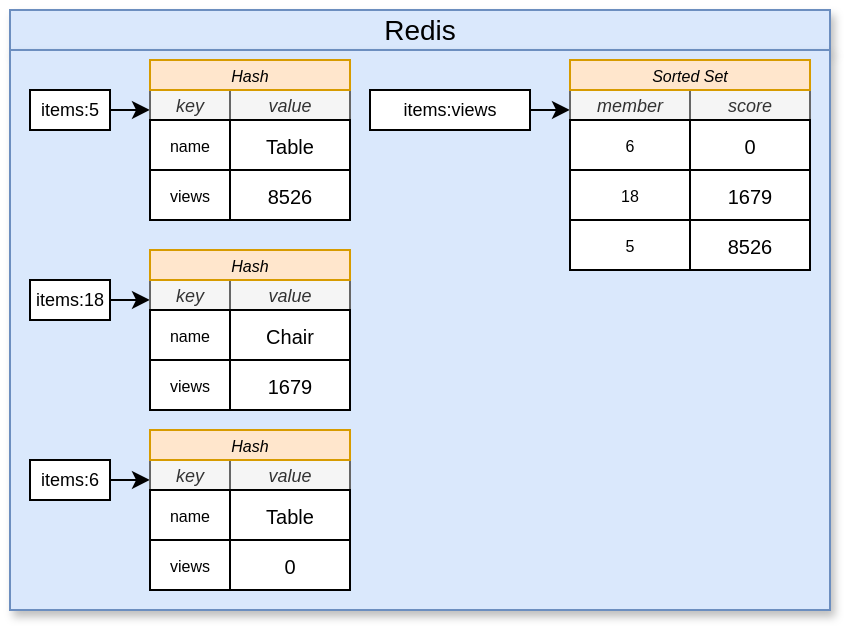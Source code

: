 <mxfile version="13.3.7" type="device" pages="13"><diagram id="D1F5lsrYFbYX1EULjC0I" name="01 - byviews"><mxGraphModel dx="565" dy="348" grid="1" gridSize="10" guides="1" tooltips="1" connect="1" arrows="1" fold="1" page="1" pageScale="1" pageWidth="1920" pageHeight="1200" math="0" shadow="0"><root><mxCell id="0"/><mxCell id="1" parent="0"/><mxCell id="igY60pxh94BOYOt5tkFo-1" value="Redis" style="rounded=0;whiteSpace=wrap;html=1;shadow=1;fontSize=14;align=center;fillColor=#dae8fc;strokeColor=#6c8ebf;" vertex="1" parent="1"><mxGeometry x="860" y="380" width="410" height="20" as="geometry"/></mxCell><mxCell id="igY60pxh94BOYOt5tkFo-2" value="" style="rounded=0;whiteSpace=wrap;html=1;shadow=1;fontSize=14;align=center;fillColor=#dae8fc;strokeColor=#6c8ebf;" vertex="1" parent="1"><mxGeometry x="860" y="400" width="410" height="280" as="geometry"/></mxCell><mxCell id="igY60pxh94BOYOt5tkFo-3" style="edgeStyle=orthogonalEdgeStyle;rounded=0;orthogonalLoop=1;jettySize=auto;html=1;exitX=1;exitY=0.5;exitDx=0;exitDy=0;fontSize=11;" edge="1" parent="1" source="igY60pxh94BOYOt5tkFo-4"><mxGeometry relative="1" as="geometry"><mxPoint x="930.0" y="429.984" as="targetPoint"/></mxGeometry></mxCell><mxCell id="igY60pxh94BOYOt5tkFo-4" value="items:5" style="rounded=0;whiteSpace=wrap;html=1;fontSize=9;" vertex="1" parent="1"><mxGeometry x="870" y="420" width="40" height="20" as="geometry"/></mxCell><mxCell id="igY60pxh94BOYOt5tkFo-5" value="key" style="rounded=0;whiteSpace=wrap;html=1;fontSize=9;align=center;fontStyle=2;fillColor=#f5f5f5;strokeColor=#666666;fontColor=#333333;" vertex="1" parent="1"><mxGeometry x="930" y="420" width="40" height="15" as="geometry"/></mxCell><mxCell id="igY60pxh94BOYOt5tkFo-6" value="value" style="rounded=0;whiteSpace=wrap;html=1;fontSize=9;align=center;fontStyle=2;fillColor=#f5f5f5;strokeColor=#666666;fontColor=#333333;" vertex="1" parent="1"><mxGeometry x="970" y="420" width="60" height="15" as="geometry"/></mxCell><mxCell id="igY60pxh94BOYOt5tkFo-7" value="views" style="rounded=0;whiteSpace=wrap;html=1;fontSize=8;" vertex="1" parent="1"><mxGeometry x="930" y="460" width="40" height="25" as="geometry"/></mxCell><mxCell id="igY60pxh94BOYOt5tkFo-8" value="8526" style="rounded=0;whiteSpace=wrap;html=1;fontSize=10;" vertex="1" parent="1"><mxGeometry x="970" y="460" width="60" height="25" as="geometry"/></mxCell><mxCell id="igY60pxh94BOYOt5tkFo-9" value="name" style="rounded=0;whiteSpace=wrap;html=1;fontSize=8;" vertex="1" parent="1"><mxGeometry x="930" y="435" width="40" height="25" as="geometry"/></mxCell><mxCell id="igY60pxh94BOYOt5tkFo-10" value="Table" style="rounded=0;whiteSpace=wrap;html=1;fontSize=10;" vertex="1" parent="1"><mxGeometry x="970" y="435" width="60" height="25" as="geometry"/></mxCell><mxCell id="igY60pxh94BOYOt5tkFo-11" style="edgeStyle=orthogonalEdgeStyle;rounded=0;orthogonalLoop=1;jettySize=auto;html=1;exitX=1;exitY=0.5;exitDx=0;exitDy=0;fontSize=11;" edge="1" parent="1" source="igY60pxh94BOYOt5tkFo-12"><mxGeometry relative="1" as="geometry"><mxPoint x="930.0" y="524.984" as="targetPoint"/></mxGeometry></mxCell><mxCell id="igY60pxh94BOYOt5tkFo-12" value="items:18" style="rounded=0;whiteSpace=wrap;html=1;fontSize=9;" vertex="1" parent="1"><mxGeometry x="870" y="515" width="40" height="20" as="geometry"/></mxCell><mxCell id="igY60pxh94BOYOt5tkFo-13" value="key" style="rounded=0;whiteSpace=wrap;html=1;fontSize=9;align=center;fontStyle=2;fillColor=#f5f5f5;strokeColor=#666666;fontColor=#333333;" vertex="1" parent="1"><mxGeometry x="930" y="515" width="40" height="15" as="geometry"/></mxCell><mxCell id="igY60pxh94BOYOt5tkFo-14" value="value" style="rounded=0;whiteSpace=wrap;html=1;fontSize=9;align=center;fontStyle=2;fillColor=#f5f5f5;strokeColor=#666666;fontColor=#333333;" vertex="1" parent="1"><mxGeometry x="970" y="515" width="60" height="15" as="geometry"/></mxCell><mxCell id="igY60pxh94BOYOt5tkFo-15" value="views" style="rounded=0;whiteSpace=wrap;html=1;fontSize=8;" vertex="1" parent="1"><mxGeometry x="930" y="555" width="40" height="25" as="geometry"/></mxCell><mxCell id="igY60pxh94BOYOt5tkFo-16" value="1679" style="rounded=0;whiteSpace=wrap;html=1;fontSize=10;" vertex="1" parent="1"><mxGeometry x="970" y="555" width="60" height="25" as="geometry"/></mxCell><mxCell id="igY60pxh94BOYOt5tkFo-17" value="name" style="rounded=0;whiteSpace=wrap;html=1;fontSize=8;" vertex="1" parent="1"><mxGeometry x="930" y="530" width="40" height="25" as="geometry"/></mxCell><mxCell id="igY60pxh94BOYOt5tkFo-18" value="Chair" style="rounded=0;whiteSpace=wrap;html=1;fontSize=10;" vertex="1" parent="1"><mxGeometry x="970" y="530" width="60" height="25" as="geometry"/></mxCell><mxCell id="igY60pxh94BOYOt5tkFo-19" style="edgeStyle=orthogonalEdgeStyle;rounded=0;orthogonalLoop=1;jettySize=auto;html=1;exitX=1;exitY=0.5;exitDx=0;exitDy=0;fontSize=11;" edge="1" parent="1" source="igY60pxh94BOYOt5tkFo-20"><mxGeometry relative="1" as="geometry"><mxPoint x="1140.0" y="429.984" as="targetPoint"/></mxGeometry></mxCell><mxCell id="igY60pxh94BOYOt5tkFo-20" value="items:views" style="rounded=0;whiteSpace=wrap;html=1;fontSize=9;" vertex="1" parent="1"><mxGeometry x="1040" y="420" width="80" height="20" as="geometry"/></mxCell><mxCell id="igY60pxh94BOYOt5tkFo-21" value="member" style="rounded=0;whiteSpace=wrap;html=1;fontSize=9;align=center;fontStyle=2;fillColor=#f5f5f5;strokeColor=#666666;fontColor=#333333;" vertex="1" parent="1"><mxGeometry x="1140" y="420" width="60" height="15" as="geometry"/></mxCell><mxCell id="igY60pxh94BOYOt5tkFo-22" value="score" style="rounded=0;whiteSpace=wrap;html=1;fontSize=9;align=center;fontStyle=2;fillColor=#f5f5f5;strokeColor=#666666;fontColor=#333333;" vertex="1" parent="1"><mxGeometry x="1200" y="420" width="60" height="15" as="geometry"/></mxCell><mxCell id="igY60pxh94BOYOt5tkFo-23" value="5" style="rounded=0;whiteSpace=wrap;html=1;fontSize=8;" vertex="1" parent="1"><mxGeometry x="1140" y="485" width="60" height="25" as="geometry"/></mxCell><mxCell id="igY60pxh94BOYOt5tkFo-24" value="8526" style="rounded=0;whiteSpace=wrap;html=1;fontSize=10;" vertex="1" parent="1"><mxGeometry x="1200" y="485" width="60" height="25" as="geometry"/></mxCell><mxCell id="igY60pxh94BOYOt5tkFo-25" value="18" style="rounded=0;whiteSpace=wrap;html=1;fontSize=8;" vertex="1" parent="1"><mxGeometry x="1140" y="460" width="60" height="25" as="geometry"/></mxCell><mxCell id="igY60pxh94BOYOt5tkFo-26" value="1679" style="rounded=0;whiteSpace=wrap;html=1;fontSize=10;" vertex="1" parent="1"><mxGeometry x="1200" y="460" width="60" height="25" as="geometry"/></mxCell><mxCell id="igY60pxh94BOYOt5tkFo-27" value="Hash" style="rounded=0;whiteSpace=wrap;html=1;fillColor=#ffe6cc;strokeColor=#d79b00;fontStyle=2;fontSize=8;" vertex="1" parent="1"><mxGeometry x="930" y="405" width="100" height="15" as="geometry"/></mxCell><mxCell id="igY60pxh94BOYOt5tkFo-28" value="Hash" style="rounded=0;whiteSpace=wrap;html=1;fillColor=#ffe6cc;strokeColor=#d79b00;fontStyle=2;fontSize=8;" vertex="1" parent="1"><mxGeometry x="930" y="500" width="100" height="15" as="geometry"/></mxCell><mxCell id="igY60pxh94BOYOt5tkFo-29" value="Sorted Set" style="rounded=0;whiteSpace=wrap;html=1;fillColor=#ffe6cc;strokeColor=#d79b00;fontStyle=2;fontSize=8;" vertex="1" parent="1"><mxGeometry x="1140" y="405" width="120" height="15" as="geometry"/></mxCell><mxCell id="Gszo3WM4DNZutnZRUjsL-1" style="edgeStyle=orthogonalEdgeStyle;rounded=0;orthogonalLoop=1;jettySize=auto;html=1;exitX=1;exitY=0.5;exitDx=0;exitDy=0;fontSize=11;" edge="1" parent="1" source="Gszo3WM4DNZutnZRUjsL-2"><mxGeometry relative="1" as="geometry"><mxPoint x="930.0" y="614.984" as="targetPoint"/></mxGeometry></mxCell><mxCell id="Gszo3WM4DNZutnZRUjsL-2" value="items:6" style="rounded=0;whiteSpace=wrap;html=1;fontSize=9;" vertex="1" parent="1"><mxGeometry x="870" y="605" width="40" height="20" as="geometry"/></mxCell><mxCell id="Gszo3WM4DNZutnZRUjsL-3" value="key" style="rounded=0;whiteSpace=wrap;html=1;fontSize=9;align=center;fontStyle=2;fillColor=#f5f5f5;strokeColor=#666666;fontColor=#333333;" vertex="1" parent="1"><mxGeometry x="930" y="605" width="40" height="15" as="geometry"/></mxCell><mxCell id="Gszo3WM4DNZutnZRUjsL-4" value="value" style="rounded=0;whiteSpace=wrap;html=1;fontSize=9;align=center;fontStyle=2;fillColor=#f5f5f5;strokeColor=#666666;fontColor=#333333;" vertex="1" parent="1"><mxGeometry x="970" y="605" width="60" height="15" as="geometry"/></mxCell><mxCell id="Gszo3WM4DNZutnZRUjsL-5" value="views" style="rounded=0;whiteSpace=wrap;html=1;fontSize=8;" vertex="1" parent="1"><mxGeometry x="930" y="645" width="40" height="25" as="geometry"/></mxCell><mxCell id="Gszo3WM4DNZutnZRUjsL-6" value="0" style="rounded=0;whiteSpace=wrap;html=1;fontSize=10;" vertex="1" parent="1"><mxGeometry x="970" y="645" width="60" height="25" as="geometry"/></mxCell><mxCell id="Gszo3WM4DNZutnZRUjsL-7" value="name" style="rounded=0;whiteSpace=wrap;html=1;fontSize=8;" vertex="1" parent="1"><mxGeometry x="930" y="620" width="40" height="25" as="geometry"/></mxCell><mxCell id="Gszo3WM4DNZutnZRUjsL-8" value="Table" style="rounded=0;whiteSpace=wrap;html=1;fontSize=10;" vertex="1" parent="1"><mxGeometry x="970" y="620" width="60" height="25" as="geometry"/></mxCell><mxCell id="Gszo3WM4DNZutnZRUjsL-9" value="Hash" style="rounded=0;whiteSpace=wrap;html=1;fillColor=#ffe6cc;strokeColor=#d79b00;fontStyle=2;fontSize=8;" vertex="1" parent="1"><mxGeometry x="930" y="590" width="100" height="15" as="geometry"/></mxCell><mxCell id="Gszo3WM4DNZutnZRUjsL-10" value="6" style="rounded=0;whiteSpace=wrap;html=1;fontSize=8;" vertex="1" parent="1"><mxGeometry x="1140" y="435" width="60" height="25" as="geometry"/></mxCell><mxCell id="Gszo3WM4DNZutnZRUjsL-11" value="0" style="rounded=0;whiteSpace=wrap;html=1;fontSize=10;" vertex="1" parent="1"><mxGeometry x="1200" y="435" width="60" height="25" as="geometry"/></mxCell></root></mxGraphModel></diagram><diagram id="DRDdlCgih6BwZoLvWDms" name="02 - views"><mxGraphModel dx="471" dy="290" grid="1" gridSize="10" guides="1" tooltips="1" connect="1" arrows="1" fold="1" page="1" pageScale="1" pageWidth="1920" pageHeight="1200" math="0" shadow="0"><root><mxCell id="d8HFLoYDhAAqmQSNemaY-0"/><mxCell id="d8HFLoYDhAAqmQSNemaY-1" parent="d8HFLoYDhAAqmQSNemaY-0"/><mxCell id="m1opAEyflk67X_eIUAPu-4" style="edgeStyle=orthogonalEdgeStyle;rounded=0;orthogonalLoop=1;jettySize=auto;html=1;exitX=1;exitY=0.5;exitDx=0;exitDy=0;fontSize=19;" edge="1" parent="d8HFLoYDhAAqmQSNemaY-1" source="m1opAEyflk67X_eIUAPu-0" target="m1opAEyflk67X_eIUAPu-2"><mxGeometry relative="1" as="geometry"/></mxCell><mxCell id="m1opAEyflk67X_eIUAPu-5" style="edgeStyle=orthogonalEdgeStyle;rounded=0;orthogonalLoop=1;jettySize=auto;html=1;exitX=1;exitY=0.5;exitDx=0;exitDy=0;entryX=0;entryY=0.5;entryDx=0;entryDy=0;fontSize=19;" edge="1" parent="d8HFLoYDhAAqmQSNemaY-1" source="m1opAEyflk67X_eIUAPu-0" target="m1opAEyflk67X_eIUAPu-3"><mxGeometry relative="1" as="geometry"/></mxCell><mxCell id="m1opAEyflk67X_eIUAPu-0" value="On item creation..." style="rounded=0;whiteSpace=wrap;html=1;" vertex="1" parent="d8HFLoYDhAAqmQSNemaY-1"><mxGeometry x="750" y="440" width="120" height="40" as="geometry"/></mxCell><mxCell id="m1opAEyflk67X_eIUAPu-1" value="1" style="rounded=0;whiteSpace=wrap;html=1;fillColor=#dae8fc;strokeColor=#6c8ebf;fontSize=19;" vertex="1" parent="d8HFLoYDhAAqmQSNemaY-1"><mxGeometry x="710" y="440" width="40" height="40" as="geometry"/></mxCell><mxCell id="m1opAEyflk67X_eIUAPu-2" value="Initialize the item's hash 'views' property to 0" style="rounded=0;whiteSpace=wrap;html=1;" vertex="1" parent="d8HFLoYDhAAqmQSNemaY-1"><mxGeometry x="910" y="440" width="210" height="40" as="geometry"/></mxCell><mxCell id="m1opAEyflk67X_eIUAPu-3" value="Add the item's ID to the sorted set with an initial score of 0" style="rounded=0;whiteSpace=wrap;html=1;" vertex="1" parent="d8HFLoYDhAAqmQSNemaY-1"><mxGeometry x="910" y="480" width="210" height="40" as="geometry"/></mxCell><mxCell id="m1opAEyflk67X_eIUAPu-6" style="edgeStyle=orthogonalEdgeStyle;rounded=0;orthogonalLoop=1;jettySize=auto;html=1;exitX=1;exitY=0.5;exitDx=0;exitDy=0;fontSize=19;" edge="1" parent="d8HFLoYDhAAqmQSNemaY-1" source="m1opAEyflk67X_eIUAPu-8" target="m1opAEyflk67X_eIUAPu-10"><mxGeometry relative="1" as="geometry"/></mxCell><mxCell id="m1opAEyflk67X_eIUAPu-7" style="edgeStyle=orthogonalEdgeStyle;rounded=0;orthogonalLoop=1;jettySize=auto;html=1;exitX=1;exitY=0.5;exitDx=0;exitDy=0;entryX=0;entryY=0.5;entryDx=0;entryDy=0;fontSize=19;" edge="1" parent="d8HFLoYDhAAqmQSNemaY-1" source="m1opAEyflk67X_eIUAPu-8" target="m1opAEyflk67X_eIUAPu-11"><mxGeometry relative="1" as="geometry"/></mxCell><mxCell id="m1opAEyflk67X_eIUAPu-8" value="On item view..." style="rounded=0;whiteSpace=wrap;html=1;" vertex="1" parent="d8HFLoYDhAAqmQSNemaY-1"><mxGeometry x="750" y="550" width="120" height="40" as="geometry"/></mxCell><mxCell id="m1opAEyflk67X_eIUAPu-9" value="2" style="rounded=0;whiteSpace=wrap;html=1;fillColor=#dae8fc;strokeColor=#6c8ebf;fontSize=19;" vertex="1" parent="d8HFLoYDhAAqmQSNemaY-1"><mxGeometry x="710" y="550" width="40" height="40" as="geometry"/></mxCell><mxCell id="m1opAEyflk67X_eIUAPu-10" value="Increment the item hash's 'views' property by 1" style="rounded=0;whiteSpace=wrap;html=1;" vertex="1" parent="d8HFLoYDhAAqmQSNemaY-1"><mxGeometry x="910" y="550" width="210" height="40" as="geometry"/></mxCell><mxCell id="m1opAEyflk67X_eIUAPu-11" value="Increment the sorted set's score for this item by 1" style="rounded=0;whiteSpace=wrap;html=1;" vertex="1" parent="d8HFLoYDhAAqmQSNemaY-1"><mxGeometry x="910" y="590" width="210" height="40" as="geometry"/></mxCell><mxCell id="m1opAEyflk67X_eIUAPu-12" value="&lt;i style=&quot;font-size: 12px;&quot;&gt;Only if this user is viewing the item for the first time (implement later)&lt;/i&gt;" style="text;html=1;strokeColor=none;fillColor=none;align=center;verticalAlign=middle;whiteSpace=wrap;rounded=0;fontSize=12;" vertex="1" parent="d8HFLoYDhAAqmQSNemaY-1"><mxGeometry x="730" y="600" width="160" height="40" as="geometry"/></mxCell></root></mxGraphModel></diagram><diagram id="bVmHojdCSNnpJD1RGwFd" name="03 - steps"><mxGraphModel dx="394" dy="243" grid="1" gridSize="10" guides="1" tooltips="1" connect="1" arrows="1" fold="1" page="1" pageScale="1" pageWidth="1920" pageHeight="1200" math="0" shadow="0"><root><mxCell id="pKthEEk3oiYx_yqVTJS0-0"/><mxCell id="pKthEEk3oiYx_yqVTJS0-1" parent="pKthEEk3oiYx_yqVTJS0-0"/><mxCell id="foDtH0Z5EYlIwOGs-fsE-0" value="Set up a sorted set for items by 'Ending Soonest'" style="rounded=0;whiteSpace=wrap;html=1;fontSize=14;" vertex="1" parent="pKthEEk3oiYx_yqVTJS0-1"><mxGeometry x="750" y="440" width="330" height="40" as="geometry"/></mxCell><mxCell id="foDtH0Z5EYlIwOGs-fsE-1" value="1" style="rounded=0;whiteSpace=wrap;html=1;fillColor=#dae8fc;strokeColor=#6c8ebf;fontSize=19;" vertex="1" parent="pKthEEk3oiYx_yqVTJS0-1"><mxGeometry x="710" y="440" width="40" height="40" as="geometry"/></mxCell><mxCell id="foDtH0Z5EYlIwOGs-fsE-2" value="Work on displaying 'Most Views' and 'Ending Soonest'" style="rounded=0;whiteSpace=wrap;html=1;fontSize=14;" vertex="1" parent="pKthEEk3oiYx_yqVTJS0-1"><mxGeometry x="750" y="500" width="330" height="40" as="geometry"/></mxCell><mxCell id="foDtH0Z5EYlIwOGs-fsE-3" value="2" style="rounded=0;whiteSpace=wrap;html=1;fillColor=#dae8fc;strokeColor=#6c8ebf;fontSize=19;" vertex="1" parent="pKthEEk3oiYx_yqVTJS0-1"><mxGeometry x="710" y="500" width="40" height="40" as="geometry"/></mxCell></root></mxGraphModel></diagram><diagram name="04 - soonest" id="BRR7oogRuFnyj3LSMCRK"><mxGraphModel dx="529" dy="327" grid="1" gridSize="10" guides="1" tooltips="1" connect="1" arrows="1" fold="1" page="1" pageScale="1" pageWidth="1920" pageHeight="1200" math="0" shadow="0"><root><mxCell id="mbn1wHDxhkzQp9dpqeWJ-0"/><mxCell id="mbn1wHDxhkzQp9dpqeWJ-1" parent="mbn1wHDxhkzQp9dpqeWJ-0"/><mxCell id="mbn1wHDxhkzQp9dpqeWJ-2" value="Redis" style="rounded=0;whiteSpace=wrap;html=1;shadow=1;fontSize=14;align=center;fillColor=#dae8fc;strokeColor=#6c8ebf;" vertex="1" parent="mbn1wHDxhkzQp9dpqeWJ-1"><mxGeometry x="860" y="380" width="410" height="20" as="geometry"/></mxCell><mxCell id="mbn1wHDxhkzQp9dpqeWJ-3" value="" style="rounded=0;whiteSpace=wrap;html=1;shadow=1;fontSize=14;align=center;fillColor=#dae8fc;strokeColor=#6c8ebf;" vertex="1" parent="mbn1wHDxhkzQp9dpqeWJ-1"><mxGeometry x="860" y="400" width="410" height="190" as="geometry"/></mxCell><mxCell id="mbn1wHDxhkzQp9dpqeWJ-4" style="edgeStyle=orthogonalEdgeStyle;rounded=0;orthogonalLoop=1;jettySize=auto;html=1;exitX=1;exitY=0.5;exitDx=0;exitDy=0;fontSize=11;" edge="1" parent="mbn1wHDxhkzQp9dpqeWJ-1" source="mbn1wHDxhkzQp9dpqeWJ-5"><mxGeometry relative="1" as="geometry"><mxPoint x="930.0" y="429.984" as="targetPoint"/></mxGeometry></mxCell><mxCell id="mbn1wHDxhkzQp9dpqeWJ-5" value="items:5" style="rounded=0;whiteSpace=wrap;html=1;fontSize=9;" vertex="1" parent="mbn1wHDxhkzQp9dpqeWJ-1"><mxGeometry x="870" y="420" width="40" height="20" as="geometry"/></mxCell><mxCell id="mbn1wHDxhkzQp9dpqeWJ-6" value="key" style="rounded=0;whiteSpace=wrap;html=1;fontSize=9;align=center;fontStyle=2;fillColor=#f5f5f5;strokeColor=#666666;fontColor=#333333;" vertex="1" parent="mbn1wHDxhkzQp9dpqeWJ-1"><mxGeometry x="930" y="420" width="40" height="15" as="geometry"/></mxCell><mxCell id="mbn1wHDxhkzQp9dpqeWJ-7" value="value" style="rounded=0;whiteSpace=wrap;html=1;fontSize=9;align=center;fontStyle=2;fillColor=#f5f5f5;strokeColor=#666666;fontColor=#333333;" vertex="1" parent="mbn1wHDxhkzQp9dpqeWJ-1"><mxGeometry x="970" y="420" width="60" height="15" as="geometry"/></mxCell><mxCell id="mbn1wHDxhkzQp9dpqeWJ-8" value="endingAt" style="rounded=0;whiteSpace=wrap;html=1;fontSize=8;" vertex="1" parent="mbn1wHDxhkzQp9dpqeWJ-1"><mxGeometry x="930" y="460" width="40" height="25" as="geometry"/></mxCell><mxCell id="mbn1wHDxhkzQp9dpqeWJ-9" value="124865436" style="rounded=0;whiteSpace=wrap;html=1;fontSize=10;" vertex="1" parent="mbn1wHDxhkzQp9dpqeWJ-1"><mxGeometry x="970" y="460" width="60" height="25" as="geometry"/></mxCell><mxCell id="mbn1wHDxhkzQp9dpqeWJ-10" value="name" style="rounded=0;whiteSpace=wrap;html=1;fontSize=8;" vertex="1" parent="mbn1wHDxhkzQp9dpqeWJ-1"><mxGeometry x="930" y="435" width="40" height="25" as="geometry"/></mxCell><mxCell id="mbn1wHDxhkzQp9dpqeWJ-11" value="Table" style="rounded=0;whiteSpace=wrap;html=1;fontSize=10;" vertex="1" parent="mbn1wHDxhkzQp9dpqeWJ-1"><mxGeometry x="970" y="435" width="60" height="25" as="geometry"/></mxCell><mxCell id="mbn1wHDxhkzQp9dpqeWJ-12" style="edgeStyle=orthogonalEdgeStyle;rounded=0;orthogonalLoop=1;jettySize=auto;html=1;exitX=1;exitY=0.5;exitDx=0;exitDy=0;fontSize=11;" edge="1" parent="mbn1wHDxhkzQp9dpqeWJ-1" source="mbn1wHDxhkzQp9dpqeWJ-13"><mxGeometry relative="1" as="geometry"><mxPoint x="930.0" y="524.984" as="targetPoint"/></mxGeometry></mxCell><mxCell id="mbn1wHDxhkzQp9dpqeWJ-13" value="items:18" style="rounded=0;whiteSpace=wrap;html=1;fontSize=9;" vertex="1" parent="mbn1wHDxhkzQp9dpqeWJ-1"><mxGeometry x="870" y="515" width="40" height="20" as="geometry"/></mxCell><mxCell id="mbn1wHDxhkzQp9dpqeWJ-14" value="key" style="rounded=0;whiteSpace=wrap;html=1;fontSize=9;align=center;fontStyle=2;fillColor=#f5f5f5;strokeColor=#666666;fontColor=#333333;" vertex="1" parent="mbn1wHDxhkzQp9dpqeWJ-1"><mxGeometry x="930" y="515" width="40" height="15" as="geometry"/></mxCell><mxCell id="mbn1wHDxhkzQp9dpqeWJ-15" value="value" style="rounded=0;whiteSpace=wrap;html=1;fontSize=9;align=center;fontStyle=2;fillColor=#f5f5f5;strokeColor=#666666;fontColor=#333333;" vertex="1" parent="mbn1wHDxhkzQp9dpqeWJ-1"><mxGeometry x="970" y="515" width="60" height="15" as="geometry"/></mxCell><mxCell id="mbn1wHDxhkzQp9dpqeWJ-16" value="endingAt" style="rounded=0;whiteSpace=wrap;html=1;fontSize=8;" vertex="1" parent="mbn1wHDxhkzQp9dpqeWJ-1"><mxGeometry x="930" y="555" width="40" height="25" as="geometry"/></mxCell><mxCell id="mbn1wHDxhkzQp9dpqeWJ-17" value="154865436" style="rounded=0;whiteSpace=wrap;html=1;fontSize=10;" vertex="1" parent="mbn1wHDxhkzQp9dpqeWJ-1"><mxGeometry x="970" y="555" width="60" height="25" as="geometry"/></mxCell><mxCell id="mbn1wHDxhkzQp9dpqeWJ-18" value="name" style="rounded=0;whiteSpace=wrap;html=1;fontSize=8;" vertex="1" parent="mbn1wHDxhkzQp9dpqeWJ-1"><mxGeometry x="930" y="530" width="40" height="25" as="geometry"/></mxCell><mxCell id="mbn1wHDxhkzQp9dpqeWJ-19" value="Chair" style="rounded=0;whiteSpace=wrap;html=1;fontSize=10;" vertex="1" parent="mbn1wHDxhkzQp9dpqeWJ-1"><mxGeometry x="970" y="530" width="60" height="25" as="geometry"/></mxCell><mxCell id="mbn1wHDxhkzQp9dpqeWJ-20" style="edgeStyle=orthogonalEdgeStyle;rounded=0;orthogonalLoop=1;jettySize=auto;html=1;exitX=1;exitY=0.5;exitDx=0;exitDy=0;fontSize=11;" edge="1" parent="mbn1wHDxhkzQp9dpqeWJ-1" source="mbn1wHDxhkzQp9dpqeWJ-21"><mxGeometry relative="1" as="geometry"><mxPoint x="1140.0" y="429.984" as="targetPoint"/></mxGeometry></mxCell><mxCell id="mbn1wHDxhkzQp9dpqeWJ-21" value="items:endingAt" style="rounded=0;whiteSpace=wrap;html=1;fontSize=9;" vertex="1" parent="mbn1wHDxhkzQp9dpqeWJ-1"><mxGeometry x="1040" y="420" width="80" height="20" as="geometry"/></mxCell><mxCell id="mbn1wHDxhkzQp9dpqeWJ-22" value="member" style="rounded=0;whiteSpace=wrap;html=1;fontSize=9;align=center;fontStyle=2;fillColor=#f5f5f5;strokeColor=#666666;fontColor=#333333;" vertex="1" parent="mbn1wHDxhkzQp9dpqeWJ-1"><mxGeometry x="1140" y="420" width="60" height="15" as="geometry"/></mxCell><mxCell id="mbn1wHDxhkzQp9dpqeWJ-23" value="score" style="rounded=0;whiteSpace=wrap;html=1;fontSize=9;align=center;fontStyle=2;fillColor=#f5f5f5;strokeColor=#666666;fontColor=#333333;" vertex="1" parent="mbn1wHDxhkzQp9dpqeWJ-1"><mxGeometry x="1200" y="420" width="60" height="15" as="geometry"/></mxCell><mxCell id="mbn1wHDxhkzQp9dpqeWJ-26" value="18" style="rounded=0;whiteSpace=wrap;html=1;fontSize=8;" vertex="1" parent="mbn1wHDxhkzQp9dpqeWJ-1"><mxGeometry x="1140" y="460" width="60" height="25" as="geometry"/></mxCell><mxCell id="mbn1wHDxhkzQp9dpqeWJ-27" value="154865436" style="rounded=0;whiteSpace=wrap;html=1;fontSize=10;" vertex="1" parent="mbn1wHDxhkzQp9dpqeWJ-1"><mxGeometry x="1200" y="460" width="60" height="25" as="geometry"/></mxCell><mxCell id="mbn1wHDxhkzQp9dpqeWJ-28" value="Hash" style="rounded=0;whiteSpace=wrap;html=1;fillColor=#ffe6cc;strokeColor=#d79b00;fontStyle=2;fontSize=8;" vertex="1" parent="mbn1wHDxhkzQp9dpqeWJ-1"><mxGeometry x="930" y="405" width="100" height="15" as="geometry"/></mxCell><mxCell id="mbn1wHDxhkzQp9dpqeWJ-29" value="Hash" style="rounded=0;whiteSpace=wrap;html=1;fillColor=#ffe6cc;strokeColor=#d79b00;fontStyle=2;fontSize=8;" vertex="1" parent="mbn1wHDxhkzQp9dpqeWJ-1"><mxGeometry x="930" y="500" width="100" height="15" as="geometry"/></mxCell><mxCell id="mbn1wHDxhkzQp9dpqeWJ-30" value="Sorted Set" style="rounded=0;whiteSpace=wrap;html=1;fillColor=#ffe6cc;strokeColor=#d79b00;fontStyle=2;fontSize=8;" vertex="1" parent="mbn1wHDxhkzQp9dpqeWJ-1"><mxGeometry x="1140" y="405" width="120" height="15" as="geometry"/></mxCell><mxCell id="mbn1wHDxhkzQp9dpqeWJ-31" value="" style="shape=curlyBracket;whiteSpace=wrap;html=1;rounded=1;fontSize=8;rotation=-180;" vertex="1" parent="mbn1wHDxhkzQp9dpqeWJ-1"><mxGeometry x="1265" y="405" width="25" height="80" as="geometry"/></mxCell><mxCell id="mbn1wHDxhkzQp9dpqeWJ-32" value="Which items are ending soonest?" style="text;html=1;strokeColor=none;fillColor=none;align=left;verticalAlign=middle;whiteSpace=wrap;rounded=0;fontSize=17;" vertex="1" parent="mbn1wHDxhkzQp9dpqeWJ-1"><mxGeometry x="1290" y="435" width="100" height="20" as="geometry"/></mxCell><mxCell id="mbn1wHDxhkzQp9dpqeWJ-42" value="5" style="rounded=0;whiteSpace=wrap;html=1;fontSize=8;" vertex="1" parent="mbn1wHDxhkzQp9dpqeWJ-1"><mxGeometry x="1140" y="435" width="60" height="25" as="geometry"/></mxCell><mxCell id="mbn1wHDxhkzQp9dpqeWJ-43" value="124865436" style="rounded=0;whiteSpace=wrap;html=1;fontSize=10;" vertex="1" parent="mbn1wHDxhkzQp9dpqeWJ-1"><mxGeometry x="1200" y="435" width="60" height="25" as="geometry"/></mxCell></root></mxGraphModel></diagram><diagram name="05 - soonest" id="JcgZszVsfY-7evwLLyrc"><mxGraphModel dx="413" dy="255" grid="1" gridSize="10" guides="1" tooltips="1" connect="1" arrows="1" fold="1" page="1" pageScale="1" pageWidth="1920" pageHeight="1200" math="0" shadow="0"><root><mxCell id="Ub_Fsn29J9f2JPITfTRX-0"/><mxCell id="Ub_Fsn29J9f2JPITfTRX-1" parent="Ub_Fsn29J9f2JPITfTRX-0"/><mxCell id="Ub_Fsn29J9f2JPITfTRX-2" style="edgeStyle=orthogonalEdgeStyle;rounded=0;orthogonalLoop=1;jettySize=auto;html=1;exitX=1;exitY=0.5;exitDx=0;exitDy=0;fontSize=19;" edge="1" parent="Ub_Fsn29J9f2JPITfTRX-1" source="Ub_Fsn29J9f2JPITfTRX-4" target="Ub_Fsn29J9f2JPITfTRX-6"><mxGeometry relative="1" as="geometry"/></mxCell><mxCell id="Ub_Fsn29J9f2JPITfTRX-3" style="edgeStyle=orthogonalEdgeStyle;rounded=0;orthogonalLoop=1;jettySize=auto;html=1;exitX=1;exitY=0.5;exitDx=0;exitDy=0;entryX=0;entryY=0.5;entryDx=0;entryDy=0;fontSize=19;" edge="1" parent="Ub_Fsn29J9f2JPITfTRX-1" source="Ub_Fsn29J9f2JPITfTRX-4" target="Ub_Fsn29J9f2JPITfTRX-7"><mxGeometry relative="1" as="geometry"/></mxCell><mxCell id="Ub_Fsn29J9f2JPITfTRX-4" value="On item creation..." style="rounded=0;whiteSpace=wrap;html=1;" vertex="1" parent="Ub_Fsn29J9f2JPITfTRX-1"><mxGeometry x="750" y="440" width="120" height="40" as="geometry"/></mxCell><mxCell id="Ub_Fsn29J9f2JPITfTRX-5" value="1" style="rounded=0;whiteSpace=wrap;html=1;fillColor=#dae8fc;strokeColor=#6c8ebf;fontSize=19;" vertex="1" parent="Ub_Fsn29J9f2JPITfTRX-1"><mxGeometry x="710" y="440" width="40" height="40" as="geometry"/></mxCell><mxCell id="Ub_Fsn29J9f2JPITfTRX-6" value="Initialize the item's hash 'endingAt' property to a unix timestamp" style="rounded=0;whiteSpace=wrap;html=1;" vertex="1" parent="Ub_Fsn29J9f2JPITfTRX-1"><mxGeometry x="910" y="440" width="210" height="40" as="geometry"/></mxCell><mxCell id="Ub_Fsn29J9f2JPITfTRX-7" value="Add the item's ID to the sorted set with an initial score of the timestamp" style="rounded=0;whiteSpace=wrap;html=1;" vertex="1" parent="Ub_Fsn29J9f2JPITfTRX-1"><mxGeometry x="910" y="480" width="210" height="40" as="geometry"/></mxCell></root></mxGraphModel></diagram><diagram id="VrESyfBuBtqt3oYP5s4A" name="06 - relational"><mxGraphModel dx="491" dy="303" grid="1" gridSize="10" guides="1" tooltips="1" connect="1" arrows="1" fold="1" page="1" pageScale="1" pageWidth="1920" pageHeight="1200" math="0" shadow="0"><root><mxCell id="CZrKYvBdahwIgKnGPCvl-0"/><mxCell id="CZrKYvBdahwIgKnGPCvl-1" parent="CZrKYvBdahwIgKnGPCvl-0"/><mxCell id="h52uEvqfkv4I1XdnKeyq-0" value="Redis" style="rounded=0;whiteSpace=wrap;html=1;shadow=1;fontSize=14;align=center;fillColor=#dae8fc;strokeColor=#6c8ebf;" vertex="1" parent="CZrKYvBdahwIgKnGPCvl-1"><mxGeometry x="860" y="380" width="380" height="20" as="geometry"/></mxCell><mxCell id="h52uEvqfkv4I1XdnKeyq-1" value="" style="rounded=0;whiteSpace=wrap;html=1;shadow=1;fontSize=14;align=center;fillColor=#dae8fc;strokeColor=#6c8ebf;" vertex="1" parent="CZrKYvBdahwIgKnGPCvl-1"><mxGeometry x="860" y="400" width="380" height="280" as="geometry"/></mxCell><mxCell id="h52uEvqfkv4I1XdnKeyq-2" style="edgeStyle=orthogonalEdgeStyle;rounded=0;orthogonalLoop=1;jettySize=auto;html=1;exitX=1;exitY=0.5;exitDx=0;exitDy=0;fontSize=11;" edge="1" parent="CZrKYvBdahwIgKnGPCvl-1" source="h52uEvqfkv4I1XdnKeyq-3"><mxGeometry relative="1" as="geometry"><mxPoint x="930.0" y="429.984" as="targetPoint"/></mxGeometry></mxCell><mxCell id="h52uEvqfkv4I1XdnKeyq-3" value="items:5" style="rounded=0;whiteSpace=wrap;html=1;fontSize=9;" vertex="1" parent="CZrKYvBdahwIgKnGPCvl-1"><mxGeometry x="870" y="420" width="40" height="20" as="geometry"/></mxCell><mxCell id="h52uEvqfkv4I1XdnKeyq-4" value="key" style="rounded=0;whiteSpace=wrap;html=1;fontSize=9;align=center;fontStyle=2;fillColor=#f5f5f5;strokeColor=#666666;fontColor=#333333;" vertex="1" parent="CZrKYvBdahwIgKnGPCvl-1"><mxGeometry x="930" y="420" width="40" height="15" as="geometry"/></mxCell><mxCell id="h52uEvqfkv4I1XdnKeyq-5" value="value" style="rounded=0;whiteSpace=wrap;html=1;fontSize=9;align=center;fontStyle=2;fillColor=#f5f5f5;strokeColor=#666666;fontColor=#333333;" vertex="1" parent="CZrKYvBdahwIgKnGPCvl-1"><mxGeometry x="970" y="420" width="60" height="15" as="geometry"/></mxCell><mxCell id="h52uEvqfkv4I1XdnKeyq-6" value="views" style="rounded=0;whiteSpace=wrap;html=1;fontSize=8;" vertex="1" parent="CZrKYvBdahwIgKnGPCvl-1"><mxGeometry x="930" y="460" width="40" height="25" as="geometry"/></mxCell><mxCell id="h52uEvqfkv4I1XdnKeyq-7" value="8526" style="rounded=0;whiteSpace=wrap;html=1;fontSize=10;" vertex="1" parent="CZrKYvBdahwIgKnGPCvl-1"><mxGeometry x="970" y="460" width="60" height="25" as="geometry"/></mxCell><mxCell id="h52uEvqfkv4I1XdnKeyq-8" value="name" style="rounded=0;whiteSpace=wrap;html=1;fontSize=8;" vertex="1" parent="CZrKYvBdahwIgKnGPCvl-1"><mxGeometry x="930" y="435" width="40" height="25" as="geometry"/></mxCell><mxCell id="h52uEvqfkv4I1XdnKeyq-9" value="Table" style="rounded=0;whiteSpace=wrap;html=1;fontSize=10;" vertex="1" parent="CZrKYvBdahwIgKnGPCvl-1"><mxGeometry x="970" y="435" width="60" height="25" as="geometry"/></mxCell><mxCell id="h52uEvqfkv4I1XdnKeyq-10" style="edgeStyle=orthogonalEdgeStyle;rounded=0;orthogonalLoop=1;jettySize=auto;html=1;exitX=1;exitY=0.5;exitDx=0;exitDy=0;fontSize=11;" edge="1" parent="CZrKYvBdahwIgKnGPCvl-1" source="h52uEvqfkv4I1XdnKeyq-11"><mxGeometry relative="1" as="geometry"><mxPoint x="930.0" y="524.984" as="targetPoint"/></mxGeometry></mxCell><mxCell id="h52uEvqfkv4I1XdnKeyq-11" value="items:18" style="rounded=0;whiteSpace=wrap;html=1;fontSize=9;" vertex="1" parent="CZrKYvBdahwIgKnGPCvl-1"><mxGeometry x="870" y="515" width="40" height="20" as="geometry"/></mxCell><mxCell id="h52uEvqfkv4I1XdnKeyq-12" value="key" style="rounded=0;whiteSpace=wrap;html=1;fontSize=9;align=center;fontStyle=2;fillColor=#f5f5f5;strokeColor=#666666;fontColor=#333333;" vertex="1" parent="CZrKYvBdahwIgKnGPCvl-1"><mxGeometry x="930" y="515" width="40" height="15" as="geometry"/></mxCell><mxCell id="h52uEvqfkv4I1XdnKeyq-13" value="value" style="rounded=0;whiteSpace=wrap;html=1;fontSize=9;align=center;fontStyle=2;fillColor=#f5f5f5;strokeColor=#666666;fontColor=#333333;" vertex="1" parent="CZrKYvBdahwIgKnGPCvl-1"><mxGeometry x="970" y="515" width="60" height="15" as="geometry"/></mxCell><mxCell id="h52uEvqfkv4I1XdnKeyq-14" value="views" style="rounded=0;whiteSpace=wrap;html=1;fontSize=8;" vertex="1" parent="CZrKYvBdahwIgKnGPCvl-1"><mxGeometry x="930" y="555" width="40" height="25" as="geometry"/></mxCell><mxCell id="h52uEvqfkv4I1XdnKeyq-15" value="1679" style="rounded=0;whiteSpace=wrap;html=1;fontSize=10;" vertex="1" parent="CZrKYvBdahwIgKnGPCvl-1"><mxGeometry x="970" y="555" width="60" height="25" as="geometry"/></mxCell><mxCell id="h52uEvqfkv4I1XdnKeyq-16" value="name" style="rounded=0;whiteSpace=wrap;html=1;fontSize=8;" vertex="1" parent="CZrKYvBdahwIgKnGPCvl-1"><mxGeometry x="930" y="530" width="40" height="25" as="geometry"/></mxCell><mxCell id="h52uEvqfkv4I1XdnKeyq-17" value="Chair" style="rounded=0;whiteSpace=wrap;html=1;fontSize=10;" vertex="1" parent="CZrKYvBdahwIgKnGPCvl-1"><mxGeometry x="970" y="530" width="60" height="25" as="geometry"/></mxCell><mxCell id="h52uEvqfkv4I1XdnKeyq-18" style="edgeStyle=orthogonalEdgeStyle;rounded=0;orthogonalLoop=1;jettySize=auto;html=1;exitX=1;exitY=0.5;exitDx=0;exitDy=0;fontSize=11;" edge="1" parent="CZrKYvBdahwIgKnGPCvl-1" source="h52uEvqfkv4I1XdnKeyq-19"><mxGeometry relative="1" as="geometry"><mxPoint x="1105.0" y="429.984" as="targetPoint"/></mxGeometry></mxCell><mxCell id="h52uEvqfkv4I1XdnKeyq-19" value="items:views" style="rounded=0;whiteSpace=wrap;html=1;fontSize=9;" vertex="1" parent="CZrKYvBdahwIgKnGPCvl-1"><mxGeometry x="1040" y="420" width="50" height="20" as="geometry"/></mxCell><mxCell id="h52uEvqfkv4I1XdnKeyq-20" value="member" style="rounded=0;whiteSpace=wrap;html=1;fontSize=9;align=center;fontStyle=2;fillColor=#f5f5f5;strokeColor=#666666;fontColor=#333333;" vertex="1" parent="CZrKYvBdahwIgKnGPCvl-1"><mxGeometry x="1105" y="420" width="60" height="15" as="geometry"/></mxCell><mxCell id="h52uEvqfkv4I1XdnKeyq-21" value="score" style="rounded=0;whiteSpace=wrap;html=1;fontSize=9;align=center;fontStyle=2;fillColor=#f5f5f5;strokeColor=#666666;fontColor=#333333;" vertex="1" parent="CZrKYvBdahwIgKnGPCvl-1"><mxGeometry x="1165" y="420" width="60" height="15" as="geometry"/></mxCell><mxCell id="h52uEvqfkv4I1XdnKeyq-22" value="5" style="rounded=0;whiteSpace=wrap;html=1;fontSize=8;" vertex="1" parent="CZrKYvBdahwIgKnGPCvl-1"><mxGeometry x="1105" y="485" width="60" height="25" as="geometry"/></mxCell><mxCell id="h52uEvqfkv4I1XdnKeyq-23" value="8526" style="rounded=0;whiteSpace=wrap;html=1;fontSize=10;" vertex="1" parent="CZrKYvBdahwIgKnGPCvl-1"><mxGeometry x="1165" y="485" width="60" height="25" as="geometry"/></mxCell><mxCell id="h52uEvqfkv4I1XdnKeyq-24" value="18" style="rounded=0;whiteSpace=wrap;html=1;fontSize=8;" vertex="1" parent="CZrKYvBdahwIgKnGPCvl-1"><mxGeometry x="1105" y="460" width="60" height="25" as="geometry"/></mxCell><mxCell id="h52uEvqfkv4I1XdnKeyq-25" value="1679" style="rounded=0;whiteSpace=wrap;html=1;fontSize=10;" vertex="1" parent="CZrKYvBdahwIgKnGPCvl-1"><mxGeometry x="1165" y="460" width="60" height="25" as="geometry"/></mxCell><mxCell id="h52uEvqfkv4I1XdnKeyq-26" value="Hash" style="rounded=0;whiteSpace=wrap;html=1;fillColor=#ffe6cc;strokeColor=#d79b00;fontStyle=2;fontSize=8;" vertex="1" parent="CZrKYvBdahwIgKnGPCvl-1"><mxGeometry x="930" y="405" width="100" height="15" as="geometry"/></mxCell><mxCell id="h52uEvqfkv4I1XdnKeyq-27" value="Hash" style="rounded=0;whiteSpace=wrap;html=1;fillColor=#ffe6cc;strokeColor=#d79b00;fontStyle=2;fontSize=8;" vertex="1" parent="CZrKYvBdahwIgKnGPCvl-1"><mxGeometry x="930" y="500" width="100" height="15" as="geometry"/></mxCell><mxCell id="h52uEvqfkv4I1XdnKeyq-28" value="Sorted Set" style="rounded=0;whiteSpace=wrap;html=1;fillColor=#ffe6cc;strokeColor=#d79b00;fontStyle=2;fontSize=8;" vertex="1" parent="CZrKYvBdahwIgKnGPCvl-1"><mxGeometry x="1105" y="405" width="120" height="15" as="geometry"/></mxCell><mxCell id="h52uEvqfkv4I1XdnKeyq-29" style="edgeStyle=orthogonalEdgeStyle;rounded=0;orthogonalLoop=1;jettySize=auto;html=1;exitX=1;exitY=0.5;exitDx=0;exitDy=0;fontSize=11;" edge="1" parent="CZrKYvBdahwIgKnGPCvl-1" source="h52uEvqfkv4I1XdnKeyq-30"><mxGeometry relative="1" as="geometry"><mxPoint x="930.0" y="614.984" as="targetPoint"/></mxGeometry></mxCell><mxCell id="h52uEvqfkv4I1XdnKeyq-30" value="items#6" style="rounded=0;whiteSpace=wrap;html=1;fontSize=9;" vertex="1" parent="CZrKYvBdahwIgKnGPCvl-1"><mxGeometry x="870" y="605" width="40" height="20" as="geometry"/></mxCell><mxCell id="h52uEvqfkv4I1XdnKeyq-31" value="key" style="rounded=0;whiteSpace=wrap;html=1;fontSize=9;align=center;fontStyle=2;fillColor=#f5f5f5;strokeColor=#666666;fontColor=#333333;" vertex="1" parent="CZrKYvBdahwIgKnGPCvl-1"><mxGeometry x="930" y="605" width="40" height="15" as="geometry"/></mxCell><mxCell id="h52uEvqfkv4I1XdnKeyq-32" value="value" style="rounded=0;whiteSpace=wrap;html=1;fontSize=9;align=center;fontStyle=2;fillColor=#f5f5f5;strokeColor=#666666;fontColor=#333333;" vertex="1" parent="CZrKYvBdahwIgKnGPCvl-1"><mxGeometry x="970" y="605" width="60" height="15" as="geometry"/></mxCell><mxCell id="h52uEvqfkv4I1XdnKeyq-33" value="views" style="rounded=0;whiteSpace=wrap;html=1;fontSize=8;" vertex="1" parent="CZrKYvBdahwIgKnGPCvl-1"><mxGeometry x="930" y="645" width="40" height="25" as="geometry"/></mxCell><mxCell id="h52uEvqfkv4I1XdnKeyq-34" value="0" style="rounded=0;whiteSpace=wrap;html=1;fontSize=10;" vertex="1" parent="CZrKYvBdahwIgKnGPCvl-1"><mxGeometry x="970" y="645" width="60" height="25" as="geometry"/></mxCell><mxCell id="h52uEvqfkv4I1XdnKeyq-35" value="name" style="rounded=0;whiteSpace=wrap;html=1;fontSize=8;" vertex="1" parent="CZrKYvBdahwIgKnGPCvl-1"><mxGeometry x="930" y="620" width="40" height="25" as="geometry"/></mxCell><mxCell id="h52uEvqfkv4I1XdnKeyq-36" value="Table" style="rounded=0;whiteSpace=wrap;html=1;fontSize=10;" vertex="1" parent="CZrKYvBdahwIgKnGPCvl-1"><mxGeometry x="970" y="620" width="60" height="25" as="geometry"/></mxCell><mxCell id="h52uEvqfkv4I1XdnKeyq-37" value="Hash" style="rounded=0;whiteSpace=wrap;html=1;fillColor=#ffe6cc;strokeColor=#d79b00;fontStyle=2;fontSize=8;" vertex="1" parent="CZrKYvBdahwIgKnGPCvl-1"><mxGeometry x="930" y="590" width="100" height="15" as="geometry"/></mxCell><mxCell id="h52uEvqfkv4I1XdnKeyq-38" value="6" style="rounded=0;whiteSpace=wrap;html=1;fontSize=8;" vertex="1" parent="CZrKYvBdahwIgKnGPCvl-1"><mxGeometry x="1105" y="435" width="60" height="25" as="geometry"/></mxCell><mxCell id="h52uEvqfkv4I1XdnKeyq-39" value="0" style="rounded=0;whiteSpace=wrap;html=1;fontSize=10;" vertex="1" parent="CZrKYvBdahwIgKnGPCvl-1"><mxGeometry x="1165" y="435" width="60" height="25" as="geometry"/></mxCell><mxCell id="U0HLtTb3clWGuFxjivRS-9" value="5" style="rounded=0;whiteSpace=wrap;html=1;fontSize=8;" vertex="1" parent="CZrKYvBdahwIgKnGPCvl-1"><mxGeometry x="1060" y="550" width="60" height="25" as="geometry"/></mxCell><mxCell id="U0HLtTb3clWGuFxjivRS-10" value="18" style="rounded=0;whiteSpace=wrap;html=1;fontSize=8;" vertex="1" parent="CZrKYvBdahwIgKnGPCvl-1"><mxGeometry x="1060" y="575" width="60" height="25" as="geometry"/></mxCell><mxCell id="U0HLtTb3clWGuFxjivRS-11" value="6" style="rounded=0;whiteSpace=wrap;html=1;fontSize=8;" vertex="1" parent="CZrKYvBdahwIgKnGPCvl-1"><mxGeometry x="1060" y="600" width="60" height="25" as="geometry"/></mxCell><mxCell id="U0HLtTb3clWGuFxjivRS-12" value="Table" style="rounded=0;whiteSpace=wrap;html=1;fontSize=10;" vertex="1" parent="CZrKYvBdahwIgKnGPCvl-1"><mxGeometry x="1120" y="600" width="60" height="25" as="geometry"/></mxCell><mxCell id="U0HLtTb3clWGuFxjivRS-13" value="0" style="rounded=0;whiteSpace=wrap;html=1;fontSize=10;" vertex="1" parent="CZrKYvBdahwIgKnGPCvl-1"><mxGeometry x="1180" y="600" width="60" height="25" as="geometry"/></mxCell><mxCell id="U0HLtTb3clWGuFxjivRS-14" value="Chair" style="rounded=0;whiteSpace=wrap;html=1;fontSize=10;" vertex="1" parent="CZrKYvBdahwIgKnGPCvl-1"><mxGeometry x="1120" y="575" width="60" height="25" as="geometry"/></mxCell><mxCell id="U0HLtTb3clWGuFxjivRS-15" value="1679" style="rounded=0;whiteSpace=wrap;html=1;fontSize=10;" vertex="1" parent="CZrKYvBdahwIgKnGPCvl-1"><mxGeometry x="1180" y="575" width="60" height="25" as="geometry"/></mxCell><mxCell id="U0HLtTb3clWGuFxjivRS-16" value="Table" style="rounded=0;whiteSpace=wrap;html=1;fontSize=10;" vertex="1" parent="CZrKYvBdahwIgKnGPCvl-1"><mxGeometry x="1120" y="550" width="60" height="25" as="geometry"/></mxCell><mxCell id="U0HLtTb3clWGuFxjivRS-17" value="8526" style="rounded=0;whiteSpace=wrap;html=1;fontSize=10;" vertex="1" parent="CZrKYvBdahwIgKnGPCvl-1"><mxGeometry x="1180" y="550" width="60" height="25" as="geometry"/></mxCell></root></mxGraphModel></diagram><diagram id="FYt7bJv6P3sEFBEzidnP" name="07 - soonest"><mxGraphModel dx="491" dy="303" grid="1" gridSize="10" guides="1" tooltips="1" connect="1" arrows="1" fold="1" page="1" pageScale="1" pageWidth="1920" pageHeight="1200" math="0" shadow="0"><root><mxCell id="w3k4RmomZCCPYQYGt4kO-0"/><mxCell id="w3k4RmomZCCPYQYGt4kO-1" parent="w3k4RmomZCCPYQYGt4kO-0"/><mxCell id="w3k4RmomZCCPYQYGt4kO-2" value="Redis" style="rounded=0;whiteSpace=wrap;html=1;shadow=1;fontSize=14;align=center;fillColor=#dae8fc;strokeColor=#6c8ebf;" vertex="1" parent="w3k4RmomZCCPYQYGt4kO-1"><mxGeometry x="860" y="380" width="380" height="20" as="geometry"/></mxCell><mxCell id="w3k4RmomZCCPYQYGt4kO-3" value="" style="rounded=0;whiteSpace=wrap;html=1;shadow=1;fontSize=14;align=center;fillColor=#dae8fc;strokeColor=#6c8ebf;" vertex="1" parent="w3k4RmomZCCPYQYGt4kO-1"><mxGeometry x="860" y="400" width="380" height="280" as="geometry"/></mxCell><mxCell id="w3k4RmomZCCPYQYGt4kO-4" style="edgeStyle=orthogonalEdgeStyle;rounded=0;orthogonalLoop=1;jettySize=auto;html=1;exitX=1;exitY=0.5;exitDx=0;exitDy=0;fontSize=11;" edge="1" parent="w3k4RmomZCCPYQYGt4kO-1" source="w3k4RmomZCCPYQYGt4kO-5"><mxGeometry relative="1" as="geometry"><mxPoint x="930.0" y="429.984" as="targetPoint"/></mxGeometry></mxCell><mxCell id="w3k4RmomZCCPYQYGt4kO-5" value="items:5" style="rounded=0;whiteSpace=wrap;html=1;fontSize=9;" vertex="1" parent="w3k4RmomZCCPYQYGt4kO-1"><mxGeometry x="870" y="420" width="40" height="20" as="geometry"/></mxCell><mxCell id="w3k4RmomZCCPYQYGt4kO-6" value="key" style="rounded=0;whiteSpace=wrap;html=1;fontSize=9;align=center;fontStyle=2;fillColor=#f5f5f5;strokeColor=#666666;fontColor=#333333;" vertex="1" parent="w3k4RmomZCCPYQYGt4kO-1"><mxGeometry x="930" y="420" width="40" height="15" as="geometry"/></mxCell><mxCell id="w3k4RmomZCCPYQYGt4kO-7" value="value" style="rounded=0;whiteSpace=wrap;html=1;fontSize=9;align=center;fontStyle=2;fillColor=#f5f5f5;strokeColor=#666666;fontColor=#333333;" vertex="1" parent="w3k4RmomZCCPYQYGt4kO-1"><mxGeometry x="970" y="420" width="60" height="15" as="geometry"/></mxCell><mxCell id="w3k4RmomZCCPYQYGt4kO-8" value="endingAt" style="rounded=0;whiteSpace=wrap;html=1;fontSize=8;" vertex="1" parent="w3k4RmomZCCPYQYGt4kO-1"><mxGeometry x="930" y="460" width="40" height="25" as="geometry"/></mxCell><mxCell id="w3k4RmomZCCPYQYGt4kO-9" value="180" style="rounded=0;whiteSpace=wrap;html=1;fontSize=10;" vertex="1" parent="w3k4RmomZCCPYQYGt4kO-1"><mxGeometry x="970" y="460" width="60" height="25" as="geometry"/></mxCell><mxCell id="w3k4RmomZCCPYQYGt4kO-10" value="name" style="rounded=0;whiteSpace=wrap;html=1;fontSize=8;" vertex="1" parent="w3k4RmomZCCPYQYGt4kO-1"><mxGeometry x="930" y="435" width="40" height="25" as="geometry"/></mxCell><mxCell id="w3k4RmomZCCPYQYGt4kO-11" value="Table" style="rounded=0;whiteSpace=wrap;html=1;fontSize=10;" vertex="1" parent="w3k4RmomZCCPYQYGt4kO-1"><mxGeometry x="970" y="435" width="60" height="25" as="geometry"/></mxCell><mxCell id="w3k4RmomZCCPYQYGt4kO-12" style="edgeStyle=orthogonalEdgeStyle;rounded=0;orthogonalLoop=1;jettySize=auto;html=1;exitX=1;exitY=0.5;exitDx=0;exitDy=0;fontSize=11;" edge="1" parent="w3k4RmomZCCPYQYGt4kO-1" source="w3k4RmomZCCPYQYGt4kO-13"><mxGeometry relative="1" as="geometry"><mxPoint x="930.0" y="524.984" as="targetPoint"/></mxGeometry></mxCell><mxCell id="w3k4RmomZCCPYQYGt4kO-13" value="items:18" style="rounded=0;whiteSpace=wrap;html=1;fontSize=9;" vertex="1" parent="w3k4RmomZCCPYQYGt4kO-1"><mxGeometry x="870" y="515" width="40" height="20" as="geometry"/></mxCell><mxCell id="w3k4RmomZCCPYQYGt4kO-14" value="key" style="rounded=0;whiteSpace=wrap;html=1;fontSize=9;align=center;fontStyle=2;fillColor=#f5f5f5;strokeColor=#666666;fontColor=#333333;" vertex="1" parent="w3k4RmomZCCPYQYGt4kO-1"><mxGeometry x="930" y="515" width="40" height="15" as="geometry"/></mxCell><mxCell id="w3k4RmomZCCPYQYGt4kO-15" value="value" style="rounded=0;whiteSpace=wrap;html=1;fontSize=9;align=center;fontStyle=2;fillColor=#f5f5f5;strokeColor=#666666;fontColor=#333333;" vertex="1" parent="w3k4RmomZCCPYQYGt4kO-1"><mxGeometry x="970" y="515" width="60" height="15" as="geometry"/></mxCell><mxCell id="w3k4RmomZCCPYQYGt4kO-16" value="endingAt" style="rounded=0;whiteSpace=wrap;html=1;fontSize=8;" vertex="1" parent="w3k4RmomZCCPYQYGt4kO-1"><mxGeometry x="930" y="555" width="40" height="25" as="geometry"/></mxCell><mxCell id="w3k4RmomZCCPYQYGt4kO-17" value="150" style="rounded=0;whiteSpace=wrap;html=1;fontSize=10;" vertex="1" parent="w3k4RmomZCCPYQYGt4kO-1"><mxGeometry x="970" y="555" width="60" height="25" as="geometry"/></mxCell><mxCell id="w3k4RmomZCCPYQYGt4kO-18" value="name" style="rounded=0;whiteSpace=wrap;html=1;fontSize=8;" vertex="1" parent="w3k4RmomZCCPYQYGt4kO-1"><mxGeometry x="930" y="530" width="40" height="25" as="geometry"/></mxCell><mxCell id="w3k4RmomZCCPYQYGt4kO-19" value="Chair" style="rounded=0;whiteSpace=wrap;html=1;fontSize=10;" vertex="1" parent="w3k4RmomZCCPYQYGt4kO-1"><mxGeometry x="970" y="530" width="60" height="25" as="geometry"/></mxCell><mxCell id="w3k4RmomZCCPYQYGt4kO-20" style="edgeStyle=orthogonalEdgeStyle;rounded=0;orthogonalLoop=1;jettySize=auto;html=1;exitX=1;exitY=0.5;exitDx=0;exitDy=0;fontSize=11;" edge="1" parent="w3k4RmomZCCPYQYGt4kO-1" source="w3k4RmomZCCPYQYGt4kO-21"><mxGeometry relative="1" as="geometry"><mxPoint x="1105.0" y="429.984" as="targetPoint"/></mxGeometry></mxCell><mxCell id="w3k4RmomZCCPYQYGt4kO-21" value="items:endingAt" style="rounded=0;whiteSpace=wrap;html=1;fontSize=6;" vertex="1" parent="w3k4RmomZCCPYQYGt4kO-1"><mxGeometry x="1040" y="420" width="50" height="20" as="geometry"/></mxCell><mxCell id="w3k4RmomZCCPYQYGt4kO-22" value="member" style="rounded=0;whiteSpace=wrap;html=1;fontSize=9;align=center;fontStyle=2;fillColor=#f5f5f5;strokeColor=#666666;fontColor=#333333;" vertex="1" parent="w3k4RmomZCCPYQYGt4kO-1"><mxGeometry x="1105" y="420" width="60" height="15" as="geometry"/></mxCell><mxCell id="w3k4RmomZCCPYQYGt4kO-23" value="score" style="rounded=0;whiteSpace=wrap;html=1;fontSize=9;align=center;fontStyle=2;fillColor=#f5f5f5;strokeColor=#666666;fontColor=#333333;" vertex="1" parent="w3k4RmomZCCPYQYGt4kO-1"><mxGeometry x="1165" y="420" width="60" height="15" as="geometry"/></mxCell><mxCell id="w3k4RmomZCCPYQYGt4kO-24" value="5" style="rounded=0;whiteSpace=wrap;html=1;fontSize=8;" vertex="1" parent="w3k4RmomZCCPYQYGt4kO-1"><mxGeometry x="1105" y="485" width="60" height="25" as="geometry"/></mxCell><mxCell id="w3k4RmomZCCPYQYGt4kO-25" value="180" style="rounded=0;whiteSpace=wrap;html=1;fontSize=10;" vertex="1" parent="w3k4RmomZCCPYQYGt4kO-1"><mxGeometry x="1165" y="485" width="60" height="25" as="geometry"/></mxCell><mxCell id="w3k4RmomZCCPYQYGt4kO-26" value="18" style="rounded=0;whiteSpace=wrap;html=1;fontSize=8;" vertex="1" parent="w3k4RmomZCCPYQYGt4kO-1"><mxGeometry x="1105" y="460" width="60" height="25" as="geometry"/></mxCell><mxCell id="w3k4RmomZCCPYQYGt4kO-27" value="150" style="rounded=0;whiteSpace=wrap;html=1;fontSize=10;" vertex="1" parent="w3k4RmomZCCPYQYGt4kO-1"><mxGeometry x="1165" y="460" width="60" height="25" as="geometry"/></mxCell><mxCell id="w3k4RmomZCCPYQYGt4kO-28" value="Hash" style="rounded=0;whiteSpace=wrap;html=1;fillColor=#ffe6cc;strokeColor=#d79b00;fontStyle=2;fontSize=8;" vertex="1" parent="w3k4RmomZCCPYQYGt4kO-1"><mxGeometry x="930" y="405" width="100" height="15" as="geometry"/></mxCell><mxCell id="w3k4RmomZCCPYQYGt4kO-29" value="Hash" style="rounded=0;whiteSpace=wrap;html=1;fillColor=#ffe6cc;strokeColor=#d79b00;fontStyle=2;fontSize=8;" vertex="1" parent="w3k4RmomZCCPYQYGt4kO-1"><mxGeometry x="930" y="500" width="100" height="15" as="geometry"/></mxCell><mxCell id="w3k4RmomZCCPYQYGt4kO-30" value="Sorted Set" style="rounded=0;whiteSpace=wrap;html=1;fillColor=#ffe6cc;strokeColor=#d79b00;fontStyle=2;fontSize=8;" vertex="1" parent="w3k4RmomZCCPYQYGt4kO-1"><mxGeometry x="1105" y="405" width="120" height="15" as="geometry"/></mxCell><mxCell id="w3k4RmomZCCPYQYGt4kO-31" style="edgeStyle=orthogonalEdgeStyle;rounded=0;orthogonalLoop=1;jettySize=auto;html=1;exitX=1;exitY=0.5;exitDx=0;exitDy=0;fontSize=11;" edge="1" parent="w3k4RmomZCCPYQYGt4kO-1" source="w3k4RmomZCCPYQYGt4kO-32"><mxGeometry relative="1" as="geometry"><mxPoint x="930.0" y="614.984" as="targetPoint"/></mxGeometry></mxCell><mxCell id="w3k4RmomZCCPYQYGt4kO-32" value="items:6" style="rounded=0;whiteSpace=wrap;html=1;fontSize=9;" vertex="1" parent="w3k4RmomZCCPYQYGt4kO-1"><mxGeometry x="870" y="605" width="40" height="20" as="geometry"/></mxCell><mxCell id="w3k4RmomZCCPYQYGt4kO-33" value="key" style="rounded=0;whiteSpace=wrap;html=1;fontSize=9;align=center;fontStyle=2;fillColor=#f5f5f5;strokeColor=#666666;fontColor=#333333;" vertex="1" parent="w3k4RmomZCCPYQYGt4kO-1"><mxGeometry x="930" y="605" width="40" height="15" as="geometry"/></mxCell><mxCell id="w3k4RmomZCCPYQYGt4kO-34" value="value" style="rounded=0;whiteSpace=wrap;html=1;fontSize=9;align=center;fontStyle=2;fillColor=#f5f5f5;strokeColor=#666666;fontColor=#333333;" vertex="1" parent="w3k4RmomZCCPYQYGt4kO-1"><mxGeometry x="970" y="605" width="60" height="15" as="geometry"/></mxCell><mxCell id="w3k4RmomZCCPYQYGt4kO-35" value="endingAt" style="rounded=0;whiteSpace=wrap;html=1;fontSize=8;" vertex="1" parent="w3k4RmomZCCPYQYGt4kO-1"><mxGeometry x="930" y="645" width="40" height="25" as="geometry"/></mxCell><mxCell id="w3k4RmomZCCPYQYGt4kO-36" value="120" style="rounded=0;whiteSpace=wrap;html=1;fontSize=10;" vertex="1" parent="w3k4RmomZCCPYQYGt4kO-1"><mxGeometry x="970" y="645" width="60" height="25" as="geometry"/></mxCell><mxCell id="w3k4RmomZCCPYQYGt4kO-37" value="name" style="rounded=0;whiteSpace=wrap;html=1;fontSize=8;" vertex="1" parent="w3k4RmomZCCPYQYGt4kO-1"><mxGeometry x="930" y="620" width="40" height="25" as="geometry"/></mxCell><mxCell id="w3k4RmomZCCPYQYGt4kO-38" value="Table" style="rounded=0;whiteSpace=wrap;html=1;fontSize=10;" vertex="1" parent="w3k4RmomZCCPYQYGt4kO-1"><mxGeometry x="970" y="620" width="60" height="25" as="geometry"/></mxCell><mxCell id="w3k4RmomZCCPYQYGt4kO-39" value="Hash" style="rounded=0;whiteSpace=wrap;html=1;fillColor=#ffe6cc;strokeColor=#d79b00;fontStyle=2;fontSize=8;" vertex="1" parent="w3k4RmomZCCPYQYGt4kO-1"><mxGeometry x="930" y="590" width="100" height="15" as="geometry"/></mxCell><mxCell id="w3k4RmomZCCPYQYGt4kO-40" value="6" style="rounded=0;whiteSpace=wrap;html=1;fontSize=8;" vertex="1" parent="w3k4RmomZCCPYQYGt4kO-1"><mxGeometry x="1105" y="435" width="60" height="25" as="geometry"/></mxCell><mxCell id="w3k4RmomZCCPYQYGt4kO-41" value="120" style="rounded=0;whiteSpace=wrap;html=1;fontSize=10;" vertex="1" parent="w3k4RmomZCCPYQYGt4kO-1"><mxGeometry x="1165" y="435" width="60" height="25" as="geometry"/></mxCell><mxCell id="w3k4RmomZCCPYQYGt4kO-42" value="ZRANGE items:endingAt&lt;br&gt;130 +inf&lt;br&gt;BYSCORE&lt;br&gt;LIMIT 0 2" style="rounded=0;whiteSpace=wrap;html=1;fontSize=15;fillColor=#f8cecc;strokeColor=#b85450;fontStyle=1" vertex="1" parent="w3k4RmomZCCPYQYGt4kO-1"><mxGeometry x="1055" y="560" width="175" height="100" as="geometry"/></mxCell><mxCell id="w3k4RmomZCCPYQYGt4kO-43" value="Two items ending soonest, if current time is 130" style="rounded=0;whiteSpace=wrap;html=1;fontSize=12;fillColor=#f8cecc;strokeColor=#b85450;" vertex="1" parent="w3k4RmomZCCPYQYGt4kO-1"><mxGeometry x="1055" y="530.5" width="175" height="30" as="geometry"/></mxCell></root></mxGraphModel></diagram><diagram id="G6A-t-AvUvdoZRzTAT-t" name="08 - relational"><mxGraphModel dx="394" dy="243" grid="1" gridSize="10" guides="1" tooltips="1" connect="1" arrows="1" fold="1" page="1" pageScale="1" pageWidth="1920" pageHeight="1200" math="0" shadow="0"><root><mxCell id="osPAraCRPxmF7vjKnLjj-0"/><mxCell id="osPAraCRPxmF7vjKnLjj-1" parent="osPAraCRPxmF7vjKnLjj-0"/><mxCell id="uVSaAEKFck2ORxZYpDJ2-0" value="Create a simple pipeline that does a bunch of 'HGETALL's" style="rounded=0;whiteSpace=wrap;html=1;fontSize=14;" vertex="1" parent="osPAraCRPxmF7vjKnLjj-1"><mxGeometry x="750" y="440" width="330" height="40" as="geometry"/></mxCell><mxCell id="uVSaAEKFck2ORxZYpDJ2-1" value="1" style="rounded=0;whiteSpace=wrap;html=1;fillColor=#dae8fc;strokeColor=#6c8ebf;fontSize=19;" vertex="1" parent="osPAraCRPxmF7vjKnLjj-1"><mxGeometry x="710" y="440" width="40" height="40" as="geometry"/></mxCell><mxCell id="uVSaAEKFck2ORxZYpDJ2-2" value="Use the 'SORT' command in a very clever way" style="rounded=0;whiteSpace=wrap;html=1;fontSize=14;" vertex="1" parent="osPAraCRPxmF7vjKnLjj-1"><mxGeometry x="750" y="500" width="330" height="40" as="geometry"/></mxCell><mxCell id="uVSaAEKFck2ORxZYpDJ2-3" value="2" style="rounded=0;whiteSpace=wrap;html=1;fillColor=#dae8fc;strokeColor=#6c8ebf;fontSize=19;" vertex="1" parent="osPAraCRPxmF7vjKnLjj-1"><mxGeometry x="710" y="500" width="40" height="40" as="geometry"/></mxCell><mxCell id="uVSaAEKFck2ORxZYpDJ2-4" value="Loading Relational Data" style="text;html=1;strokeColor=none;fillColor=none;align=center;verticalAlign=middle;whiteSpace=wrap;rounded=0;fontSize=18;fontStyle=1" vertex="1" parent="osPAraCRPxmF7vjKnLjj-1"><mxGeometry x="770" y="410" width="240" height="20" as="geometry"/></mxCell></root></mxGraphModel></diagram><diagram name="09 - down" id="IfVrqwI-hZYUfie0Hqx0"><mxGraphModel dx="446" dy="275" grid="1" gridSize="10" guides="1" tooltips="1" connect="1" arrows="1" fold="1" page="1" pageScale="1" pageWidth="1920" pageHeight="1200" math="0" shadow="0"><root><mxCell id="Wsg4tV-iKBwnL_BQr3kD-0"/><mxCell id="Wsg4tV-iKBwnL_BQr3kD-1" parent="Wsg4tV-iKBwnL_BQr3kD-0"/><mxCell id="Wsg4tV-iKBwnL_BQr3kD-2" value="Create a simple pipeline that does a bunch of 'HGETALL's" style="rounded=0;whiteSpace=wrap;html=1;fontSize=14;" vertex="1" parent="Wsg4tV-iKBwnL_BQr3kD-1"><mxGeometry x="750" y="440" width="330" height="40" as="geometry"/></mxCell><mxCell id="Wsg4tV-iKBwnL_BQr3kD-3" value="1" style="rounded=0;whiteSpace=wrap;html=1;fillColor=#dae8fc;strokeColor=#6c8ebf;fontSize=19;" vertex="1" parent="Wsg4tV-iKBwnL_BQr3kD-1"><mxGeometry x="710" y="440" width="40" height="40" as="geometry"/></mxCell><mxCell id="Wsg4tV-iKBwnL_BQr3kD-4" value="Use the 'SORT' command in a very clever way" style="rounded=0;whiteSpace=wrap;html=1;fontSize=14;" vertex="1" parent="Wsg4tV-iKBwnL_BQr3kD-1"><mxGeometry x="750" y="540" width="330" height="40" as="geometry"/></mxCell><mxCell id="Wsg4tV-iKBwnL_BQr3kD-5" value="2" style="rounded=0;whiteSpace=wrap;html=1;fillColor=#dae8fc;strokeColor=#6c8ebf;fontSize=19;" vertex="1" parent="Wsg4tV-iKBwnL_BQr3kD-1"><mxGeometry x="710" y="540" width="40" height="40" as="geometry"/></mxCell><mxCell id="Wsg4tV-iKBwnL_BQr3kD-6" value="Loading Relational Data" style="text;html=1;strokeColor=none;fillColor=none;align=center;verticalAlign=middle;whiteSpace=wrap;rounded=0;fontSize=18;fontStyle=1" vertex="1" parent="Wsg4tV-iKBwnL_BQr3kD-1"><mxGeometry x="770" y="410" width="240" height="20" as="geometry"/></mxCell><mxCell id="Wsg4tV-iKBwnL_BQr3kD-7" value="Works, but takes two separate requests" style="rounded=0;whiteSpace=wrap;html=1;fontSize=14;fillColor=#fff2cc;strokeColor=#d6b656;fontStyle=2" vertex="1" parent="Wsg4tV-iKBwnL_BQr3kD-1"><mxGeometry x="750" y="480" width="330" height="30" as="geometry"/></mxCell></root></mxGraphModel></diagram><diagram id="RB9BKQO1SS_dEkS9a6Di" name="11 - sort"><mxGraphModel dx="584" dy="360" grid="1" gridSize="10" guides="1" tooltips="1" connect="1" arrows="1" fold="1" page="1" pageScale="1" pageWidth="1920" pageHeight="1200" math="0" shadow="0"><root><mxCell id="xdyx02eeHphozlMKcanD-0"/><mxCell id="xdyx02eeHphozlMKcanD-1" parent="xdyx02eeHphozlMKcanD-0"/><mxCell id="xdyx02eeHphozlMKcanD-2" value="Redis" style="rounded=0;whiteSpace=wrap;html=1;shadow=1;fontSize=14;align=center;fillColor=#dae8fc;strokeColor=#6c8ebf;" vertex="1" parent="xdyx02eeHphozlMKcanD-1"><mxGeometry x="850" y="380" width="390" height="20" as="geometry"/></mxCell><mxCell id="xdyx02eeHphozlMKcanD-3" value="" style="rounded=0;whiteSpace=wrap;html=1;shadow=1;fontSize=14;align=center;fillColor=#dae8fc;strokeColor=#6c8ebf;" vertex="1" parent="xdyx02eeHphozlMKcanD-1"><mxGeometry x="850" y="400" width="390" height="280" as="geometry"/></mxCell><mxCell id="xdyx02eeHphozlMKcanD-4" style="edgeStyle=orthogonalEdgeStyle;rounded=0;orthogonalLoop=1;jettySize=auto;html=1;exitX=1;exitY=0.5;exitDx=0;exitDy=0;fontSize=11;" edge="1" parent="xdyx02eeHphozlMKcanD-1" source="xdyx02eeHphozlMKcanD-5"><mxGeometry relative="1" as="geometry"><mxPoint x="930.0" y="429.984" as="targetPoint"/></mxGeometry></mxCell><mxCell id="xdyx02eeHphozlMKcanD-5" value="books:good" style="rounded=0;whiteSpace=wrap;html=1;fontSize=9;" vertex="1" parent="xdyx02eeHphozlMKcanD-1"><mxGeometry x="860" y="420" width="50" height="20" as="geometry"/></mxCell><mxCell id="xdyx02eeHphozlMKcanD-6" value="key" style="rounded=0;whiteSpace=wrap;html=1;fontSize=9;align=center;fontStyle=2;fillColor=#f5f5f5;strokeColor=#666666;fontColor=#333333;" vertex="1" parent="xdyx02eeHphozlMKcanD-1"><mxGeometry x="930" y="420" width="40" height="15" as="geometry"/></mxCell><mxCell id="xdyx02eeHphozlMKcanD-7" value="value" style="rounded=0;whiteSpace=wrap;html=1;fontSize=9;align=center;fontStyle=2;fillColor=#f5f5f5;strokeColor=#666666;fontColor=#333333;" vertex="1" parent="xdyx02eeHphozlMKcanD-1"><mxGeometry x="970" y="420" width="60" height="15" as="geometry"/></mxCell><mxCell id="xdyx02eeHphozlMKcanD-8" value="year" style="rounded=0;whiteSpace=wrap;html=1;fontSize=8;" vertex="1" parent="xdyx02eeHphozlMKcanD-1"><mxGeometry x="930" y="460" width="40" height="25" as="geometry"/></mxCell><mxCell id="xdyx02eeHphozlMKcanD-9" value="1950" style="rounded=0;whiteSpace=wrap;html=1;fontSize=10;" vertex="1" parent="xdyx02eeHphozlMKcanD-1"><mxGeometry x="970" y="460" width="60" height="25" as="geometry"/></mxCell><mxCell id="xdyx02eeHphozlMKcanD-10" value="title" style="rounded=0;whiteSpace=wrap;html=1;fontSize=8;" vertex="1" parent="xdyx02eeHphozlMKcanD-1"><mxGeometry x="930" y="435" width="40" height="25" as="geometry"/></mxCell><mxCell id="xdyx02eeHphozlMKcanD-11" value="Good Book" style="rounded=0;whiteSpace=wrap;html=1;fontSize=10;" vertex="1" parent="xdyx02eeHphozlMKcanD-1"><mxGeometry x="970" y="435" width="60" height="25" as="geometry"/></mxCell><mxCell id="xdyx02eeHphozlMKcanD-12" style="edgeStyle=orthogonalEdgeStyle;rounded=0;orthogonalLoop=1;jettySize=auto;html=1;exitX=1;exitY=0.5;exitDx=0;exitDy=0;fontSize=11;" edge="1" parent="xdyx02eeHphozlMKcanD-1" source="xdyx02eeHphozlMKcanD-13"><mxGeometry relative="1" as="geometry"><mxPoint x="930.0" y="524.984" as="targetPoint"/></mxGeometry></mxCell><mxCell id="xdyx02eeHphozlMKcanD-13" value="books:bad" style="rounded=0;whiteSpace=wrap;html=1;fontSize=9;" vertex="1" parent="xdyx02eeHphozlMKcanD-1"><mxGeometry x="860" y="515" width="50" height="20" as="geometry"/></mxCell><mxCell id="xdyx02eeHphozlMKcanD-14" value="key" style="rounded=0;whiteSpace=wrap;html=1;fontSize=9;align=center;fontStyle=2;fillColor=#f5f5f5;strokeColor=#666666;fontColor=#333333;" vertex="1" parent="xdyx02eeHphozlMKcanD-1"><mxGeometry x="930" y="515" width="40" height="15" as="geometry"/></mxCell><mxCell id="xdyx02eeHphozlMKcanD-15" value="value" style="rounded=0;whiteSpace=wrap;html=1;fontSize=9;align=center;fontStyle=2;fillColor=#f5f5f5;strokeColor=#666666;fontColor=#333333;" vertex="1" parent="xdyx02eeHphozlMKcanD-1"><mxGeometry x="970" y="515" width="60" height="15" as="geometry"/></mxCell><mxCell id="xdyx02eeHphozlMKcanD-16" value="year" style="rounded=0;whiteSpace=wrap;html=1;fontSize=8;" vertex="1" parent="xdyx02eeHphozlMKcanD-1"><mxGeometry x="930" y="555" width="40" height="25" as="geometry"/></mxCell><mxCell id="xdyx02eeHphozlMKcanD-17" value="1930" style="rounded=0;whiteSpace=wrap;html=1;fontSize=10;" vertex="1" parent="xdyx02eeHphozlMKcanD-1"><mxGeometry x="970" y="555" width="60" height="25" as="geometry"/></mxCell><mxCell id="xdyx02eeHphozlMKcanD-18" value="title" style="rounded=0;whiteSpace=wrap;html=1;fontSize=8;" vertex="1" parent="xdyx02eeHphozlMKcanD-1"><mxGeometry x="930" y="530" width="40" height="25" as="geometry"/></mxCell><mxCell id="xdyx02eeHphozlMKcanD-19" value="Bad Book" style="rounded=0;whiteSpace=wrap;html=1;fontSize=10;" vertex="1" parent="xdyx02eeHphozlMKcanD-1"><mxGeometry x="970" y="530" width="60" height="25" as="geometry"/></mxCell><mxCell id="xdyx02eeHphozlMKcanD-20" style="edgeStyle=orthogonalEdgeStyle;rounded=0;orthogonalLoop=1;jettySize=auto;html=1;exitX=1;exitY=0.5;exitDx=0;exitDy=0;fontSize=11;" edge="1" parent="xdyx02eeHphozlMKcanD-1" source="xdyx02eeHphozlMKcanD-21"><mxGeometry relative="1" as="geometry"><mxPoint x="1105.0" y="429.984" as="targetPoint"/></mxGeometry></mxCell><mxCell id="xdyx02eeHphozlMKcanD-21" value="books:likes" style="rounded=0;whiteSpace=wrap;html=1;fontSize=8;" vertex="1" parent="xdyx02eeHphozlMKcanD-1"><mxGeometry x="1040" y="420" width="50" height="20" as="geometry"/></mxCell><mxCell id="xdyx02eeHphozlMKcanD-22" value="member" style="rounded=0;whiteSpace=wrap;html=1;fontSize=9;align=center;fontStyle=2;fillColor=#f5f5f5;strokeColor=#666666;fontColor=#333333;" vertex="1" parent="xdyx02eeHphozlMKcanD-1"><mxGeometry x="1105" y="420" width="60" height="15" as="geometry"/></mxCell><mxCell id="xdyx02eeHphozlMKcanD-23" value="score" style="rounded=0;whiteSpace=wrap;html=1;fontSize=9;align=center;fontStyle=2;fillColor=#f5f5f5;strokeColor=#666666;fontColor=#333333;" vertex="1" parent="xdyx02eeHphozlMKcanD-1"><mxGeometry x="1165" y="420" width="60" height="15" as="geometry"/></mxCell><mxCell id="xdyx02eeHphozlMKcanD-24" value="good" style="rounded=0;whiteSpace=wrap;html=1;fontSize=8;" vertex="1" parent="xdyx02eeHphozlMKcanD-1"><mxGeometry x="1105" y="485" width="60" height="25" as="geometry"/></mxCell><mxCell id="xdyx02eeHphozlMKcanD-25" value="999" style="rounded=0;whiteSpace=wrap;html=1;fontSize=10;" vertex="1" parent="xdyx02eeHphozlMKcanD-1"><mxGeometry x="1165" y="485" width="60" height="25" as="geometry"/></mxCell><mxCell id="xdyx02eeHphozlMKcanD-26" value="ok" style="rounded=0;whiteSpace=wrap;html=1;fontSize=8;" vertex="1" parent="xdyx02eeHphozlMKcanD-1"><mxGeometry x="1105" y="460" width="60" height="25" as="geometry"/></mxCell><mxCell id="xdyx02eeHphozlMKcanD-27" value="40" style="rounded=0;whiteSpace=wrap;html=1;fontSize=10;" vertex="1" parent="xdyx02eeHphozlMKcanD-1"><mxGeometry x="1165" y="460" width="60" height="25" as="geometry"/></mxCell><mxCell id="xdyx02eeHphozlMKcanD-28" value="Hash" style="rounded=0;whiteSpace=wrap;html=1;fillColor=#ffe6cc;strokeColor=#d79b00;fontStyle=2;fontSize=8;" vertex="1" parent="xdyx02eeHphozlMKcanD-1"><mxGeometry x="930" y="405" width="100" height="15" as="geometry"/></mxCell><mxCell id="xdyx02eeHphozlMKcanD-29" value="Hash" style="rounded=0;whiteSpace=wrap;html=1;fillColor=#ffe6cc;strokeColor=#d79b00;fontStyle=2;fontSize=8;" vertex="1" parent="xdyx02eeHphozlMKcanD-1"><mxGeometry x="930" y="500" width="100" height="15" as="geometry"/></mxCell><mxCell id="xdyx02eeHphozlMKcanD-30" value="Sorted Set" style="rounded=0;whiteSpace=wrap;html=1;fillColor=#ffe6cc;strokeColor=#d79b00;fontStyle=2;fontSize=8;" vertex="1" parent="xdyx02eeHphozlMKcanD-1"><mxGeometry x="1105" y="405" width="120" height="15" as="geometry"/></mxCell><mxCell id="xdyx02eeHphozlMKcanD-31" style="edgeStyle=orthogonalEdgeStyle;rounded=0;orthogonalLoop=1;jettySize=auto;html=1;exitX=1;exitY=0.5;exitDx=0;exitDy=0;fontSize=11;" edge="1" parent="xdyx02eeHphozlMKcanD-1" source="xdyx02eeHphozlMKcanD-32"><mxGeometry relative="1" as="geometry"><mxPoint x="930.0" y="614.984" as="targetPoint"/></mxGeometry></mxCell><mxCell id="xdyx02eeHphozlMKcanD-32" value="books:ok" style="rounded=0;whiteSpace=wrap;html=1;fontSize=9;" vertex="1" parent="xdyx02eeHphozlMKcanD-1"><mxGeometry x="860" y="605" width="50" height="20" as="geometry"/></mxCell><mxCell id="xdyx02eeHphozlMKcanD-33" value="key" style="rounded=0;whiteSpace=wrap;html=1;fontSize=9;align=center;fontStyle=2;fillColor=#f5f5f5;strokeColor=#666666;fontColor=#333333;" vertex="1" parent="xdyx02eeHphozlMKcanD-1"><mxGeometry x="930" y="605" width="40" height="15" as="geometry"/></mxCell><mxCell id="xdyx02eeHphozlMKcanD-34" value="value" style="rounded=0;whiteSpace=wrap;html=1;fontSize=9;align=center;fontStyle=2;fillColor=#f5f5f5;strokeColor=#666666;fontColor=#333333;" vertex="1" parent="xdyx02eeHphozlMKcanD-1"><mxGeometry x="970" y="605" width="60" height="15" as="geometry"/></mxCell><mxCell id="xdyx02eeHphozlMKcanD-35" value="year" style="rounded=0;whiteSpace=wrap;html=1;fontSize=8;" vertex="1" parent="xdyx02eeHphozlMKcanD-1"><mxGeometry x="930" y="645" width="40" height="25" as="geometry"/></mxCell><mxCell id="xdyx02eeHphozlMKcanD-36" value="1940" style="rounded=0;whiteSpace=wrap;html=1;fontSize=10;" vertex="1" parent="xdyx02eeHphozlMKcanD-1"><mxGeometry x="970" y="645" width="60" height="25" as="geometry"/></mxCell><mxCell id="xdyx02eeHphozlMKcanD-37" value="title" style="rounded=0;whiteSpace=wrap;html=1;fontSize=8;" vertex="1" parent="xdyx02eeHphozlMKcanD-1"><mxGeometry x="930" y="620" width="40" height="25" as="geometry"/></mxCell><mxCell id="xdyx02eeHphozlMKcanD-38" value="OK Book" style="rounded=0;whiteSpace=wrap;html=1;fontSize=10;" vertex="1" parent="xdyx02eeHphozlMKcanD-1"><mxGeometry x="970" y="620" width="60" height="25" as="geometry"/></mxCell><mxCell id="xdyx02eeHphozlMKcanD-39" value="Hash" style="rounded=0;whiteSpace=wrap;html=1;fillColor=#ffe6cc;strokeColor=#d79b00;fontStyle=2;fontSize=8;" vertex="1" parent="xdyx02eeHphozlMKcanD-1"><mxGeometry x="930" y="590" width="100" height="15" as="geometry"/></mxCell><mxCell id="xdyx02eeHphozlMKcanD-40" value="bad" style="rounded=0;whiteSpace=wrap;html=1;fontSize=8;" vertex="1" parent="xdyx02eeHphozlMKcanD-1"><mxGeometry x="1105" y="435" width="60" height="25" as="geometry"/></mxCell><mxCell id="xdyx02eeHphozlMKcanD-41" value="0" style="rounded=0;whiteSpace=wrap;html=1;fontSize=10;" vertex="1" parent="xdyx02eeHphozlMKcanD-1"><mxGeometry x="1165" y="435" width="60" height="25" as="geometry"/></mxCell></root></mxGraphModel></diagram><diagram id="QM1RJEBoyvEPjJWZo5oe" name="12 - qs"><mxGraphModel dx="584" dy="360" grid="1" gridSize="10" guides="1" tooltips="1" connect="1" arrows="1" fold="1" page="1" pageScale="1" pageWidth="1920" pageHeight="1200" math="0" shadow="0"><root><mxCell id="UD3XJFC9gqqJCm-KwLL--0"/><mxCell id="UD3XJFC9gqqJCm-KwLL--1" parent="UD3XJFC9gqqJCm-KwLL--0"/><mxCell id="uPdIUtI5iU-Wpr1byCpz-0" value="Redis" style="rounded=0;whiteSpace=wrap;html=1;shadow=1;fontSize=14;align=center;fillColor=#dae8fc;strokeColor=#6c8ebf;" vertex="1" parent="UD3XJFC9gqqJCm-KwLL--1"><mxGeometry x="850" y="380" width="340" height="20" as="geometry"/></mxCell><mxCell id="uPdIUtI5iU-Wpr1byCpz-1" value="" style="rounded=0;whiteSpace=wrap;html=1;shadow=1;fontSize=14;align=center;fillColor=#dae8fc;strokeColor=#6c8ebf;" vertex="1" parent="UD3XJFC9gqqJCm-KwLL--1"><mxGeometry x="850" y="400" width="340" height="280" as="geometry"/></mxCell><mxCell id="uPdIUtI5iU-Wpr1byCpz-2" style="edgeStyle=orthogonalEdgeStyle;rounded=0;orthogonalLoop=1;jettySize=auto;html=1;exitX=1;exitY=0.5;exitDx=0;exitDy=0;fontSize=11;" edge="1" parent="UD3XJFC9gqqJCm-KwLL--1" source="uPdIUtI5iU-Wpr1byCpz-3"><mxGeometry relative="1" as="geometry"><mxPoint x="930.0" y="429.984" as="targetPoint"/></mxGeometry></mxCell><mxCell id="uPdIUtI5iU-Wpr1byCpz-3" value="books:good" style="rounded=0;whiteSpace=wrap;html=1;fontSize=9;" vertex="1" parent="UD3XJFC9gqqJCm-KwLL--1"><mxGeometry x="860" y="420" width="50" height="20" as="geometry"/></mxCell><mxCell id="uPdIUtI5iU-Wpr1byCpz-4" value="key" style="rounded=0;whiteSpace=wrap;html=1;fontSize=9;align=center;fontStyle=2;fillColor=#f5f5f5;strokeColor=#666666;fontColor=#333333;" vertex="1" parent="UD3XJFC9gqqJCm-KwLL--1"><mxGeometry x="930" y="420" width="40" height="15" as="geometry"/></mxCell><mxCell id="uPdIUtI5iU-Wpr1byCpz-5" value="value" style="rounded=0;whiteSpace=wrap;html=1;fontSize=9;align=center;fontStyle=2;fillColor=#f5f5f5;strokeColor=#666666;fontColor=#333333;" vertex="1" parent="UD3XJFC9gqqJCm-KwLL--1"><mxGeometry x="970" y="420" width="60" height="15" as="geometry"/></mxCell><mxCell id="uPdIUtI5iU-Wpr1byCpz-6" value="year" style="rounded=0;whiteSpace=wrap;html=1;fontSize=8;" vertex="1" parent="UD3XJFC9gqqJCm-KwLL--1"><mxGeometry x="930" y="460" width="40" height="25" as="geometry"/></mxCell><mxCell id="uPdIUtI5iU-Wpr1byCpz-7" value="1950" style="rounded=0;whiteSpace=wrap;html=1;fontSize=10;" vertex="1" parent="UD3XJFC9gqqJCm-KwLL--1"><mxGeometry x="970" y="460" width="60" height="25" as="geometry"/></mxCell><mxCell id="uPdIUtI5iU-Wpr1byCpz-8" value="title" style="rounded=0;whiteSpace=wrap;html=1;fontSize=8;" vertex="1" parent="UD3XJFC9gqqJCm-KwLL--1"><mxGeometry x="930" y="435" width="40" height="25" as="geometry"/></mxCell><mxCell id="uPdIUtI5iU-Wpr1byCpz-9" value="Good Book" style="rounded=0;whiteSpace=wrap;html=1;fontSize=10;" vertex="1" parent="UD3XJFC9gqqJCm-KwLL--1"><mxGeometry x="970" y="435" width="60" height="25" as="geometry"/></mxCell><mxCell id="uPdIUtI5iU-Wpr1byCpz-10" style="edgeStyle=orthogonalEdgeStyle;rounded=0;orthogonalLoop=1;jettySize=auto;html=1;exitX=1;exitY=0.5;exitDx=0;exitDy=0;fontSize=11;" edge="1" parent="UD3XJFC9gqqJCm-KwLL--1" source="uPdIUtI5iU-Wpr1byCpz-11"><mxGeometry relative="1" as="geometry"><mxPoint x="930.0" y="524.984" as="targetPoint"/></mxGeometry></mxCell><mxCell id="uPdIUtI5iU-Wpr1byCpz-11" value="books:bad" style="rounded=0;whiteSpace=wrap;html=1;fontSize=9;" vertex="1" parent="UD3XJFC9gqqJCm-KwLL--1"><mxGeometry x="860" y="515" width="50" height="20" as="geometry"/></mxCell><mxCell id="uPdIUtI5iU-Wpr1byCpz-12" value="key" style="rounded=0;whiteSpace=wrap;html=1;fontSize=9;align=center;fontStyle=2;fillColor=#f5f5f5;strokeColor=#666666;fontColor=#333333;" vertex="1" parent="UD3XJFC9gqqJCm-KwLL--1"><mxGeometry x="930" y="515" width="40" height="15" as="geometry"/></mxCell><mxCell id="uPdIUtI5iU-Wpr1byCpz-13" value="value" style="rounded=0;whiteSpace=wrap;html=1;fontSize=9;align=center;fontStyle=2;fillColor=#f5f5f5;strokeColor=#666666;fontColor=#333333;" vertex="1" parent="UD3XJFC9gqqJCm-KwLL--1"><mxGeometry x="970" y="515" width="60" height="15" as="geometry"/></mxCell><mxCell id="uPdIUtI5iU-Wpr1byCpz-14" value="year" style="rounded=0;whiteSpace=wrap;html=1;fontSize=8;" vertex="1" parent="UD3XJFC9gqqJCm-KwLL--1"><mxGeometry x="930" y="555" width="40" height="25" as="geometry"/></mxCell><mxCell id="uPdIUtI5iU-Wpr1byCpz-15" value="1930" style="rounded=0;whiteSpace=wrap;html=1;fontSize=10;" vertex="1" parent="UD3XJFC9gqqJCm-KwLL--1"><mxGeometry x="970" y="555" width="60" height="25" as="geometry"/></mxCell><mxCell id="uPdIUtI5iU-Wpr1byCpz-16" value="title" style="rounded=0;whiteSpace=wrap;html=1;fontSize=8;" vertex="1" parent="UD3XJFC9gqqJCm-KwLL--1"><mxGeometry x="930" y="530" width="40" height="25" as="geometry"/></mxCell><mxCell id="uPdIUtI5iU-Wpr1byCpz-17" value="Bad Book" style="rounded=0;whiteSpace=wrap;html=1;fontSize=10;" vertex="1" parent="UD3XJFC9gqqJCm-KwLL--1"><mxGeometry x="970" y="530" width="60" height="25" as="geometry"/></mxCell><mxCell id="uPdIUtI5iU-Wpr1byCpz-18" style="edgeStyle=orthogonalEdgeStyle;rounded=0;orthogonalLoop=1;jettySize=auto;html=1;exitX=1;exitY=0.5;exitDx=0;exitDy=0;fontSize=11;" edge="1" parent="UD3XJFC9gqqJCm-KwLL--1" source="uPdIUtI5iU-Wpr1byCpz-19"><mxGeometry relative="1" as="geometry"><mxPoint x="1105.0" y="429.984" as="targetPoint"/></mxGeometry></mxCell><mxCell id="uPdIUtI5iU-Wpr1byCpz-19" value="books:likes" style="rounded=0;whiteSpace=wrap;html=1;fontSize=8;" vertex="1" parent="UD3XJFC9gqqJCm-KwLL--1"><mxGeometry x="1040" y="420" width="50" height="20" as="geometry"/></mxCell><mxCell id="uPdIUtI5iU-Wpr1byCpz-20" value="member" style="rounded=0;whiteSpace=wrap;html=1;fontSize=9;align=center;fontStyle=2;fillColor=#f5f5f5;strokeColor=#666666;fontColor=#333333;" vertex="1" parent="UD3XJFC9gqqJCm-KwLL--1"><mxGeometry x="1105" y="420" width="40" height="15" as="geometry"/></mxCell><mxCell id="uPdIUtI5iU-Wpr1byCpz-21" value="score" style="rounded=0;whiteSpace=wrap;html=1;fontSize=9;align=center;fontStyle=2;fillColor=#f5f5f5;strokeColor=#666666;fontColor=#333333;" vertex="1" parent="UD3XJFC9gqqJCm-KwLL--1"><mxGeometry x="1145" y="420" width="40" height="15" as="geometry"/></mxCell><mxCell id="uPdIUtI5iU-Wpr1byCpz-22" value="good" style="rounded=0;whiteSpace=wrap;html=1;fontSize=8;" vertex="1" parent="UD3XJFC9gqqJCm-KwLL--1"><mxGeometry x="1105" y="485" width="40" height="25" as="geometry"/></mxCell><mxCell id="uPdIUtI5iU-Wpr1byCpz-23" value="999" style="rounded=0;whiteSpace=wrap;html=1;fontSize=10;" vertex="1" parent="UD3XJFC9gqqJCm-KwLL--1"><mxGeometry x="1145" y="485" width="40" height="25" as="geometry"/></mxCell><mxCell id="uPdIUtI5iU-Wpr1byCpz-24" value="ok" style="rounded=0;whiteSpace=wrap;html=1;fontSize=8;" vertex="1" parent="UD3XJFC9gqqJCm-KwLL--1"><mxGeometry x="1105" y="460" width="40" height="25" as="geometry"/></mxCell><mxCell id="uPdIUtI5iU-Wpr1byCpz-25" value="40" style="rounded=0;whiteSpace=wrap;html=1;fontSize=10;" vertex="1" parent="UD3XJFC9gqqJCm-KwLL--1"><mxGeometry x="1145" y="460" width="40" height="25" as="geometry"/></mxCell><mxCell id="uPdIUtI5iU-Wpr1byCpz-26" value="Hash" style="rounded=0;whiteSpace=wrap;html=1;fillColor=#ffe6cc;strokeColor=#d79b00;fontStyle=2;fontSize=8;" vertex="1" parent="UD3XJFC9gqqJCm-KwLL--1"><mxGeometry x="930" y="405" width="100" height="15" as="geometry"/></mxCell><mxCell id="uPdIUtI5iU-Wpr1byCpz-27" value="Hash" style="rounded=0;whiteSpace=wrap;html=1;fillColor=#ffe6cc;strokeColor=#d79b00;fontStyle=2;fontSize=8;" vertex="1" parent="UD3XJFC9gqqJCm-KwLL--1"><mxGeometry x="930" y="500" width="100" height="15" as="geometry"/></mxCell><mxCell id="uPdIUtI5iU-Wpr1byCpz-28" value="Sorted Set" style="rounded=0;whiteSpace=wrap;html=1;fillColor=#ffe6cc;strokeColor=#d79b00;fontStyle=2;fontSize=8;" vertex="1" parent="UD3XJFC9gqqJCm-KwLL--1"><mxGeometry x="1105" y="405" width="80" height="15" as="geometry"/></mxCell><mxCell id="uPdIUtI5iU-Wpr1byCpz-29" style="edgeStyle=orthogonalEdgeStyle;rounded=0;orthogonalLoop=1;jettySize=auto;html=1;exitX=1;exitY=0.5;exitDx=0;exitDy=0;fontSize=11;" edge="1" parent="UD3XJFC9gqqJCm-KwLL--1" source="uPdIUtI5iU-Wpr1byCpz-30"><mxGeometry relative="1" as="geometry"><mxPoint x="930.0" y="614.984" as="targetPoint"/></mxGeometry></mxCell><mxCell id="uPdIUtI5iU-Wpr1byCpz-30" value="books:ok" style="rounded=0;whiteSpace=wrap;html=1;fontSize=9;" vertex="1" parent="UD3XJFC9gqqJCm-KwLL--1"><mxGeometry x="860" y="605" width="50" height="20" as="geometry"/></mxCell><mxCell id="uPdIUtI5iU-Wpr1byCpz-31" value="key" style="rounded=0;whiteSpace=wrap;html=1;fontSize=9;align=center;fontStyle=2;fillColor=#f5f5f5;strokeColor=#666666;fontColor=#333333;" vertex="1" parent="UD3XJFC9gqqJCm-KwLL--1"><mxGeometry x="930" y="605" width="40" height="15" as="geometry"/></mxCell><mxCell id="uPdIUtI5iU-Wpr1byCpz-32" value="value" style="rounded=0;whiteSpace=wrap;html=1;fontSize=9;align=center;fontStyle=2;fillColor=#f5f5f5;strokeColor=#666666;fontColor=#333333;" vertex="1" parent="UD3XJFC9gqqJCm-KwLL--1"><mxGeometry x="970" y="605" width="60" height="15" as="geometry"/></mxCell><mxCell id="uPdIUtI5iU-Wpr1byCpz-33" value="year" style="rounded=0;whiteSpace=wrap;html=1;fontSize=8;" vertex="1" parent="UD3XJFC9gqqJCm-KwLL--1"><mxGeometry x="930" y="645" width="40" height="25" as="geometry"/></mxCell><mxCell id="uPdIUtI5iU-Wpr1byCpz-34" value="1940" style="rounded=0;whiteSpace=wrap;html=1;fontSize=10;" vertex="1" parent="UD3XJFC9gqqJCm-KwLL--1"><mxGeometry x="970" y="645" width="60" height="25" as="geometry"/></mxCell><mxCell id="uPdIUtI5iU-Wpr1byCpz-35" value="title" style="rounded=0;whiteSpace=wrap;html=1;fontSize=8;" vertex="1" parent="UD3XJFC9gqqJCm-KwLL--1"><mxGeometry x="930" y="620" width="40" height="25" as="geometry"/></mxCell><mxCell id="uPdIUtI5iU-Wpr1byCpz-36" value="OK Book" style="rounded=0;whiteSpace=wrap;html=1;fontSize=10;" vertex="1" parent="UD3XJFC9gqqJCm-KwLL--1"><mxGeometry x="970" y="620" width="60" height="25" as="geometry"/></mxCell><mxCell id="uPdIUtI5iU-Wpr1byCpz-37" value="Hash" style="rounded=0;whiteSpace=wrap;html=1;fillColor=#ffe6cc;strokeColor=#d79b00;fontStyle=2;fontSize=8;" vertex="1" parent="UD3XJFC9gqqJCm-KwLL--1"><mxGeometry x="930" y="590" width="100" height="15" as="geometry"/></mxCell><mxCell id="uPdIUtI5iU-Wpr1byCpz-38" value="bad" style="rounded=0;whiteSpace=wrap;html=1;fontSize=8;" vertex="1" parent="UD3XJFC9gqqJCm-KwLL--1"><mxGeometry x="1105" y="435" width="40" height="25" as="geometry"/></mxCell><mxCell id="uPdIUtI5iU-Wpr1byCpz-39" value="0" style="rounded=0;whiteSpace=wrap;html=1;fontSize=10;" vertex="1" parent="UD3XJFC9gqqJCm-KwLL--1"><mxGeometry x="1145" y="435" width="40" height="25" as="geometry"/></mxCell><mxCell id="uPdIUtI5iU-Wpr1byCpz-40" value="List the ID of each book, sorted alphabetically" style="rounded=0;whiteSpace=wrap;html=1;fontSize=13;fillColor=#f8cecc;strokeColor=#b85450;" vertex="1" parent="UD3XJFC9gqqJCm-KwLL--1"><mxGeometry x="1200" y="405" width="210" height="45" as="geometry"/></mxCell><mxCell id="uPdIUtI5iU-Wpr1byCpz-41" value="List the ID of each book, sorted alphabetically, but only return the last two ID's" style="rounded=0;whiteSpace=wrap;html=1;fontSize=13;fillColor=#f8cecc;strokeColor=#b85450;" vertex="1" parent="UD3XJFC9gqqJCm-KwLL--1"><mxGeometry x="1200" y="462" width="210" height="45" as="geometry"/></mxCell><mxCell id="uPdIUtI5iU-Wpr1byCpz-42" value="ID of each book, sorted by when they were published" style="rounded=0;whiteSpace=wrap;html=1;fontSize=13;fillColor=#f8cecc;strokeColor=#b85450;" vertex="1" parent="UD3XJFC9gqqJCm-KwLL--1"><mxGeometry x="1200" y="517.5" width="210" height="45" as="geometry"/></mxCell><mxCell id="uPdIUtI5iU-Wpr1byCpz-43" value="Sorted by the they were published,&lt;br&gt;list the ID, title, and year" style="rounded=0;whiteSpace=wrap;html=1;fontSize=13;fillColor=#f8cecc;strokeColor=#b85450;" vertex="1" parent="UD3XJFC9gqqJCm-KwLL--1"><mxGeometry x="1200" y="572.5" width="210" height="85" as="geometry"/></mxCell></root></mxGraphModel></diagram><diagram id="Bg0O1yW0h5a4TIvKLkWb" name="12 - parse"><mxGraphModel dx="484" dy="299" grid="1" gridSize="10" guides="1" tooltips="1" connect="1" arrows="1" fold="1" page="1" pageScale="1" pageWidth="1920" pageHeight="1200" math="0" shadow="0"><root><mxCell id="2_DS9qdLGnHxTVdedTB6-0"/><mxCell id="2_DS9qdLGnHxTVdedTB6-1" parent="2_DS9qdLGnHxTVdedTB6-0"/><mxCell id="0FDB41QPXsTDKtUsRHOV-0" value="Redis" style="rounded=0;whiteSpace=wrap;html=1;shadow=1;fontSize=14;align=center;fillColor=#dae8fc;strokeColor=#6c8ebf;" vertex="1" parent="2_DS9qdLGnHxTVdedTB6-1"><mxGeometry x="860" y="380" width="380" height="20" as="geometry"/></mxCell><mxCell id="0FDB41QPXsTDKtUsRHOV-1" value="" style="rounded=0;whiteSpace=wrap;html=1;shadow=1;fontSize=14;align=center;fillColor=#dae8fc;strokeColor=#6c8ebf;" vertex="1" parent="2_DS9qdLGnHxTVdedTB6-1"><mxGeometry x="860" y="400" width="380" height="280" as="geometry"/></mxCell><mxCell id="0FDB41QPXsTDKtUsRHOV-2" style="edgeStyle=orthogonalEdgeStyle;rounded=0;orthogonalLoop=1;jettySize=auto;html=1;exitX=1;exitY=0.5;exitDx=0;exitDy=0;fontSize=11;" edge="1" parent="2_DS9qdLGnHxTVdedTB6-1" source="0FDB41QPXsTDKtUsRHOV-3"><mxGeometry relative="1" as="geometry"><mxPoint x="930.0" y="429.984" as="targetPoint"/></mxGeometry></mxCell><mxCell id="0FDB41QPXsTDKtUsRHOV-3" value="items:5" style="rounded=0;whiteSpace=wrap;html=1;fontSize=9;" vertex="1" parent="2_DS9qdLGnHxTVdedTB6-1"><mxGeometry x="870" y="420" width="40" height="20" as="geometry"/></mxCell><mxCell id="0FDB41QPXsTDKtUsRHOV-4" value="key" style="rounded=0;whiteSpace=wrap;html=1;fontSize=9;align=center;fontStyle=2;fillColor=#f5f5f5;strokeColor=#666666;fontColor=#333333;" vertex="1" parent="2_DS9qdLGnHxTVdedTB6-1"><mxGeometry x="930" y="420" width="40" height="15" as="geometry"/></mxCell><mxCell id="0FDB41QPXsTDKtUsRHOV-5" value="value" style="rounded=0;whiteSpace=wrap;html=1;fontSize=9;align=center;fontStyle=2;fillColor=#f5f5f5;strokeColor=#666666;fontColor=#333333;" vertex="1" parent="2_DS9qdLGnHxTVdedTB6-1"><mxGeometry x="970" y="420" width="60" height="15" as="geometry"/></mxCell><mxCell id="0FDB41QPXsTDKtUsRHOV-6" value="views" style="rounded=0;whiteSpace=wrap;html=1;fontSize=8;" vertex="1" parent="2_DS9qdLGnHxTVdedTB6-1"><mxGeometry x="930" y="460" width="40" height="25" as="geometry"/></mxCell><mxCell id="0FDB41QPXsTDKtUsRHOV-7" value="8526" style="rounded=0;whiteSpace=wrap;html=1;fontSize=10;" vertex="1" parent="2_DS9qdLGnHxTVdedTB6-1"><mxGeometry x="970" y="460" width="60" height="25" as="geometry"/></mxCell><mxCell id="0FDB41QPXsTDKtUsRHOV-8" value="name" style="rounded=0;whiteSpace=wrap;html=1;fontSize=8;" vertex="1" parent="2_DS9qdLGnHxTVdedTB6-1"><mxGeometry x="930" y="435" width="40" height="25" as="geometry"/></mxCell><mxCell id="0FDB41QPXsTDKtUsRHOV-9" value="Table" style="rounded=0;whiteSpace=wrap;html=1;fontSize=10;" vertex="1" parent="2_DS9qdLGnHxTVdedTB6-1"><mxGeometry x="970" y="435" width="60" height="25" as="geometry"/></mxCell><mxCell id="0FDB41QPXsTDKtUsRHOV-10" style="edgeStyle=orthogonalEdgeStyle;rounded=0;orthogonalLoop=1;jettySize=auto;html=1;exitX=1;exitY=0.5;exitDx=0;exitDy=0;fontSize=11;" edge="1" parent="2_DS9qdLGnHxTVdedTB6-1" source="0FDB41QPXsTDKtUsRHOV-11"><mxGeometry relative="1" as="geometry"><mxPoint x="930.0" y="524.984" as="targetPoint"/></mxGeometry></mxCell><mxCell id="0FDB41QPXsTDKtUsRHOV-11" value="items:18" style="rounded=0;whiteSpace=wrap;html=1;fontSize=9;" vertex="1" parent="2_DS9qdLGnHxTVdedTB6-1"><mxGeometry x="870" y="515" width="40" height="20" as="geometry"/></mxCell><mxCell id="0FDB41QPXsTDKtUsRHOV-12" value="key" style="rounded=0;whiteSpace=wrap;html=1;fontSize=9;align=center;fontStyle=2;fillColor=#f5f5f5;strokeColor=#666666;fontColor=#333333;" vertex="1" parent="2_DS9qdLGnHxTVdedTB6-1"><mxGeometry x="930" y="515" width="40" height="15" as="geometry"/></mxCell><mxCell id="0FDB41QPXsTDKtUsRHOV-13" value="value" style="rounded=0;whiteSpace=wrap;html=1;fontSize=9;align=center;fontStyle=2;fillColor=#f5f5f5;strokeColor=#666666;fontColor=#333333;" vertex="1" parent="2_DS9qdLGnHxTVdedTB6-1"><mxGeometry x="970" y="515" width="60" height="15" as="geometry"/></mxCell><mxCell id="0FDB41QPXsTDKtUsRHOV-14" value="views" style="rounded=0;whiteSpace=wrap;html=1;fontSize=8;" vertex="1" parent="2_DS9qdLGnHxTVdedTB6-1"><mxGeometry x="930" y="555" width="40" height="25" as="geometry"/></mxCell><mxCell id="0FDB41QPXsTDKtUsRHOV-15" value="1679" style="rounded=0;whiteSpace=wrap;html=1;fontSize=10;" vertex="1" parent="2_DS9qdLGnHxTVdedTB6-1"><mxGeometry x="970" y="555" width="60" height="25" as="geometry"/></mxCell><mxCell id="0FDB41QPXsTDKtUsRHOV-16" value="name" style="rounded=0;whiteSpace=wrap;html=1;fontSize=8;" vertex="1" parent="2_DS9qdLGnHxTVdedTB6-1"><mxGeometry x="930" y="530" width="40" height="25" as="geometry"/></mxCell><mxCell id="0FDB41QPXsTDKtUsRHOV-17" value="Chair" style="rounded=0;whiteSpace=wrap;html=1;fontSize=10;" vertex="1" parent="2_DS9qdLGnHxTVdedTB6-1"><mxGeometry x="970" y="530" width="60" height="25" as="geometry"/></mxCell><mxCell id="0FDB41QPXsTDKtUsRHOV-18" style="edgeStyle=orthogonalEdgeStyle;rounded=0;orthogonalLoop=1;jettySize=auto;html=1;exitX=1;exitY=0.5;exitDx=0;exitDy=0;fontSize=11;" edge="1" parent="2_DS9qdLGnHxTVdedTB6-1" source="0FDB41QPXsTDKtUsRHOV-19"><mxGeometry relative="1" as="geometry"><mxPoint x="1105.0" y="429.984" as="targetPoint"/></mxGeometry></mxCell><mxCell id="0FDB41QPXsTDKtUsRHOV-19" value="items:views" style="rounded=0;whiteSpace=wrap;html=1;fontSize=9;" vertex="1" parent="2_DS9qdLGnHxTVdedTB6-1"><mxGeometry x="1040" y="420" width="50" height="20" as="geometry"/></mxCell><mxCell id="0FDB41QPXsTDKtUsRHOV-20" value="member" style="rounded=0;whiteSpace=wrap;html=1;fontSize=9;align=center;fontStyle=2;fillColor=#f5f5f5;strokeColor=#666666;fontColor=#333333;" vertex="1" parent="2_DS9qdLGnHxTVdedTB6-1"><mxGeometry x="1105" y="420" width="60" height="15" as="geometry"/></mxCell><mxCell id="0FDB41QPXsTDKtUsRHOV-21" value="score" style="rounded=0;whiteSpace=wrap;html=1;fontSize=9;align=center;fontStyle=2;fillColor=#f5f5f5;strokeColor=#666666;fontColor=#333333;" vertex="1" parent="2_DS9qdLGnHxTVdedTB6-1"><mxGeometry x="1165" y="420" width="60" height="15" as="geometry"/></mxCell><mxCell id="0FDB41QPXsTDKtUsRHOV-22" value="5" style="rounded=0;whiteSpace=wrap;html=1;fontSize=8;" vertex="1" parent="2_DS9qdLGnHxTVdedTB6-1"><mxGeometry x="1105" y="485" width="60" height="25" as="geometry"/></mxCell><mxCell id="0FDB41QPXsTDKtUsRHOV-23" value="8526" style="rounded=0;whiteSpace=wrap;html=1;fontSize=10;" vertex="1" parent="2_DS9qdLGnHxTVdedTB6-1"><mxGeometry x="1165" y="485" width="60" height="25" as="geometry"/></mxCell><mxCell id="0FDB41QPXsTDKtUsRHOV-24" value="18" style="rounded=0;whiteSpace=wrap;html=1;fontSize=8;" vertex="1" parent="2_DS9qdLGnHxTVdedTB6-1"><mxGeometry x="1105" y="460" width="60" height="25" as="geometry"/></mxCell><mxCell id="0FDB41QPXsTDKtUsRHOV-25" value="1679" style="rounded=0;whiteSpace=wrap;html=1;fontSize=10;" vertex="1" parent="2_DS9qdLGnHxTVdedTB6-1"><mxGeometry x="1165" y="460" width="60" height="25" as="geometry"/></mxCell><mxCell id="0FDB41QPXsTDKtUsRHOV-26" value="Hash" style="rounded=0;whiteSpace=wrap;html=1;fillColor=#ffe6cc;strokeColor=#d79b00;fontStyle=2;fontSize=8;" vertex="1" parent="2_DS9qdLGnHxTVdedTB6-1"><mxGeometry x="930" y="405" width="100" height="15" as="geometry"/></mxCell><mxCell id="0FDB41QPXsTDKtUsRHOV-27" value="Hash" style="rounded=0;whiteSpace=wrap;html=1;fillColor=#ffe6cc;strokeColor=#d79b00;fontStyle=2;fontSize=8;" vertex="1" parent="2_DS9qdLGnHxTVdedTB6-1"><mxGeometry x="930" y="500" width="100" height="15" as="geometry"/></mxCell><mxCell id="0FDB41QPXsTDKtUsRHOV-28" value="Sorted Set" style="rounded=0;whiteSpace=wrap;html=1;fillColor=#ffe6cc;strokeColor=#d79b00;fontStyle=2;fontSize=8;" vertex="1" parent="2_DS9qdLGnHxTVdedTB6-1"><mxGeometry x="1105" y="405" width="120" height="15" as="geometry"/></mxCell><mxCell id="0FDB41QPXsTDKtUsRHOV-29" style="edgeStyle=orthogonalEdgeStyle;rounded=0;orthogonalLoop=1;jettySize=auto;html=1;exitX=1;exitY=0.5;exitDx=0;exitDy=0;fontSize=11;" edge="1" parent="2_DS9qdLGnHxTVdedTB6-1" source="0FDB41QPXsTDKtUsRHOV-30"><mxGeometry relative="1" as="geometry"><mxPoint x="930.0" y="614.984" as="targetPoint"/></mxGeometry></mxCell><mxCell id="0FDB41QPXsTDKtUsRHOV-30" value="items#6" style="rounded=0;whiteSpace=wrap;html=1;fontSize=9;" vertex="1" parent="2_DS9qdLGnHxTVdedTB6-1"><mxGeometry x="870" y="605" width="40" height="20" as="geometry"/></mxCell><mxCell id="0FDB41QPXsTDKtUsRHOV-31" value="key" style="rounded=0;whiteSpace=wrap;html=1;fontSize=9;align=center;fontStyle=2;fillColor=#f5f5f5;strokeColor=#666666;fontColor=#333333;" vertex="1" parent="2_DS9qdLGnHxTVdedTB6-1"><mxGeometry x="930" y="605" width="40" height="15" as="geometry"/></mxCell><mxCell id="0FDB41QPXsTDKtUsRHOV-32" value="value" style="rounded=0;whiteSpace=wrap;html=1;fontSize=9;align=center;fontStyle=2;fillColor=#f5f5f5;strokeColor=#666666;fontColor=#333333;" vertex="1" parent="2_DS9qdLGnHxTVdedTB6-1"><mxGeometry x="970" y="605" width="60" height="15" as="geometry"/></mxCell><mxCell id="0FDB41QPXsTDKtUsRHOV-33" value="views" style="rounded=0;whiteSpace=wrap;html=1;fontSize=8;" vertex="1" parent="2_DS9qdLGnHxTVdedTB6-1"><mxGeometry x="930" y="645" width="40" height="25" as="geometry"/></mxCell><mxCell id="0FDB41QPXsTDKtUsRHOV-34" value="0" style="rounded=0;whiteSpace=wrap;html=1;fontSize=10;" vertex="1" parent="2_DS9qdLGnHxTVdedTB6-1"><mxGeometry x="970" y="645" width="60" height="25" as="geometry"/></mxCell><mxCell id="0FDB41QPXsTDKtUsRHOV-35" value="name" style="rounded=0;whiteSpace=wrap;html=1;fontSize=8;" vertex="1" parent="2_DS9qdLGnHxTVdedTB6-1"><mxGeometry x="930" y="620" width="40" height="25" as="geometry"/></mxCell><mxCell id="0FDB41QPXsTDKtUsRHOV-36" value="Table" style="rounded=0;whiteSpace=wrap;html=1;fontSize=10;" vertex="1" parent="2_DS9qdLGnHxTVdedTB6-1"><mxGeometry x="970" y="620" width="60" height="25" as="geometry"/></mxCell><mxCell id="0FDB41QPXsTDKtUsRHOV-37" value="Hash" style="rounded=0;whiteSpace=wrap;html=1;fillColor=#ffe6cc;strokeColor=#d79b00;fontStyle=2;fontSize=8;" vertex="1" parent="2_DS9qdLGnHxTVdedTB6-1"><mxGeometry x="930" y="590" width="100" height="15" as="geometry"/></mxCell><mxCell id="0FDB41QPXsTDKtUsRHOV-38" value="6" style="rounded=0;whiteSpace=wrap;html=1;fontSize=8;" vertex="1" parent="2_DS9qdLGnHxTVdedTB6-1"><mxGeometry x="1105" y="435" width="60" height="25" as="geometry"/></mxCell><mxCell id="0FDB41QPXsTDKtUsRHOV-39" value="0" style="rounded=0;whiteSpace=wrap;html=1;fontSize=10;" vertex="1" parent="2_DS9qdLGnHxTVdedTB6-1"><mxGeometry x="1165" y="435" width="60" height="25" as="geometry"/></mxCell><mxCell id="0FDB41QPXsTDKtUsRHOV-40" value="5" style="rounded=0;whiteSpace=wrap;html=1;fontSize=8;" vertex="1" parent="2_DS9qdLGnHxTVdedTB6-1"><mxGeometry x="1050" y="545" width="60" height="25" as="geometry"/></mxCell><mxCell id="0FDB41QPXsTDKtUsRHOV-41" value="18" style="rounded=0;whiteSpace=wrap;html=1;fontSize=8;" vertex="1" parent="2_DS9qdLGnHxTVdedTB6-1"><mxGeometry x="1050" y="570" width="60" height="25" as="geometry"/></mxCell><mxCell id="0FDB41QPXsTDKtUsRHOV-42" value="6" style="rounded=0;whiteSpace=wrap;html=1;fontSize=8;" vertex="1" parent="2_DS9qdLGnHxTVdedTB6-1"><mxGeometry x="1050" y="595" width="60" height="25" as="geometry"/></mxCell><mxCell id="0FDB41QPXsTDKtUsRHOV-43" value="Table" style="rounded=0;whiteSpace=wrap;html=1;fontSize=10;" vertex="1" parent="2_DS9qdLGnHxTVdedTB6-1"><mxGeometry x="1110" y="595" width="60" height="25" as="geometry"/></mxCell><mxCell id="0FDB41QPXsTDKtUsRHOV-44" value="0" style="rounded=0;whiteSpace=wrap;html=1;fontSize=10;" vertex="1" parent="2_DS9qdLGnHxTVdedTB6-1"><mxGeometry x="1170" y="595" width="60" height="25" as="geometry"/></mxCell><mxCell id="0FDB41QPXsTDKtUsRHOV-45" value="Chair" style="rounded=0;whiteSpace=wrap;html=1;fontSize=10;" vertex="1" parent="2_DS9qdLGnHxTVdedTB6-1"><mxGeometry x="1110" y="570" width="60" height="25" as="geometry"/></mxCell><mxCell id="0FDB41QPXsTDKtUsRHOV-46" value="1679" style="rounded=0;whiteSpace=wrap;html=1;fontSize=10;" vertex="1" parent="2_DS9qdLGnHxTVdedTB6-1"><mxGeometry x="1170" y="570" width="60" height="25" as="geometry"/></mxCell><mxCell id="0FDB41QPXsTDKtUsRHOV-47" value="Table" style="rounded=0;whiteSpace=wrap;html=1;fontSize=10;" vertex="1" parent="2_DS9qdLGnHxTVdedTB6-1"><mxGeometry x="1110" y="545" width="60" height="25" as="geometry"/></mxCell><mxCell id="0FDB41QPXsTDKtUsRHOV-48" value="8526" style="rounded=0;whiteSpace=wrap;html=1;fontSize=10;" vertex="1" parent="2_DS9qdLGnHxTVdedTB6-1"><mxGeometry x="1170" y="545" width="60" height="25" as="geometry"/></mxCell></root></mxGraphModel></diagram><diagram name="13 - parse" id="TdW1AezDR0VP4_gySbXB"><mxGraphModel dx="491" dy="303" grid="1" gridSize="10" guides="1" tooltips="1" connect="1" arrows="1" fold="1" page="1" pageScale="1" pageWidth="1920" pageHeight="1200" math="0" shadow="0"><root><mxCell id="CKWd4a_sOcqPU3jxGNNj-0"/><mxCell id="CKWd4a_sOcqPU3jxGNNj-1" parent="CKWd4a_sOcqPU3jxGNNj-0"/><mxCell id="CKWd4a_sOcqPU3jxGNNj-61" value="Server" style="rounded=0;whiteSpace=wrap;html=1;shadow=1;fontSize=14;align=center;fillColor=#dae8fc;strokeColor=#6c8ebf;" vertex="1" parent="CKWd4a_sOcqPU3jxGNNj-1"><mxGeometry x="1290" y="382.5" width="150" height="20" as="geometry"/></mxCell><mxCell id="CKWd4a_sOcqPU3jxGNNj-2" value="Redis" style="rounded=0;whiteSpace=wrap;html=1;shadow=1;fontSize=14;align=center;fillColor=#dae8fc;strokeColor=#6c8ebf;" vertex="1" parent="CKWd4a_sOcqPU3jxGNNj-1"><mxGeometry x="860" y="380" width="380" height="20" as="geometry"/></mxCell><mxCell id="CKWd4a_sOcqPU3jxGNNj-3" value="" style="rounded=0;whiteSpace=wrap;html=1;shadow=1;fontSize=14;align=center;fillColor=#dae8fc;strokeColor=#6c8ebf;" vertex="1" parent="CKWd4a_sOcqPU3jxGNNj-1"><mxGeometry x="860" y="400" width="380" height="280" as="geometry"/></mxCell><mxCell id="CKWd4a_sOcqPU3jxGNNj-4" style="edgeStyle=orthogonalEdgeStyle;rounded=0;orthogonalLoop=1;jettySize=auto;html=1;exitX=1;exitY=0.5;exitDx=0;exitDy=0;fontSize=11;" edge="1" parent="CKWd4a_sOcqPU3jxGNNj-1" source="CKWd4a_sOcqPU3jxGNNj-5"><mxGeometry relative="1" as="geometry"><mxPoint x="930.0" y="429.984" as="targetPoint"/></mxGeometry></mxCell><mxCell id="CKWd4a_sOcqPU3jxGNNj-5" value="items:5" style="rounded=0;whiteSpace=wrap;html=1;fontSize=9;" vertex="1" parent="CKWd4a_sOcqPU3jxGNNj-1"><mxGeometry x="870" y="420" width="40" height="20" as="geometry"/></mxCell><mxCell id="CKWd4a_sOcqPU3jxGNNj-6" value="key" style="rounded=0;whiteSpace=wrap;html=1;fontSize=9;align=center;fontStyle=2;fillColor=#f5f5f5;strokeColor=#666666;fontColor=#333333;" vertex="1" parent="CKWd4a_sOcqPU3jxGNNj-1"><mxGeometry x="930" y="420" width="40" height="15" as="geometry"/></mxCell><mxCell id="CKWd4a_sOcqPU3jxGNNj-7" value="value" style="rounded=0;whiteSpace=wrap;html=1;fontSize=9;align=center;fontStyle=2;fillColor=#f5f5f5;strokeColor=#666666;fontColor=#333333;" vertex="1" parent="CKWd4a_sOcqPU3jxGNNj-1"><mxGeometry x="970" y="420" width="60" height="15" as="geometry"/></mxCell><mxCell id="CKWd4a_sOcqPU3jxGNNj-8" value="views" style="rounded=0;whiteSpace=wrap;html=1;fontSize=8;" vertex="1" parent="CKWd4a_sOcqPU3jxGNNj-1"><mxGeometry x="930" y="460" width="40" height="25" as="geometry"/></mxCell><mxCell id="CKWd4a_sOcqPU3jxGNNj-9" value="8526" style="rounded=0;whiteSpace=wrap;html=1;fontSize=10;" vertex="1" parent="CKWd4a_sOcqPU3jxGNNj-1"><mxGeometry x="970" y="460" width="60" height="25" as="geometry"/></mxCell><mxCell id="CKWd4a_sOcqPU3jxGNNj-10" value="name" style="rounded=0;whiteSpace=wrap;html=1;fontSize=8;" vertex="1" parent="CKWd4a_sOcqPU3jxGNNj-1"><mxGeometry x="930" y="435" width="40" height="25" as="geometry"/></mxCell><mxCell id="CKWd4a_sOcqPU3jxGNNj-11" value="Table" style="rounded=0;whiteSpace=wrap;html=1;fontSize=10;" vertex="1" parent="CKWd4a_sOcqPU3jxGNNj-1"><mxGeometry x="970" y="435" width="60" height="25" as="geometry"/></mxCell><mxCell id="CKWd4a_sOcqPU3jxGNNj-12" style="edgeStyle=orthogonalEdgeStyle;rounded=0;orthogonalLoop=1;jettySize=auto;html=1;exitX=1;exitY=0.5;exitDx=0;exitDy=0;fontSize=11;" edge="1" parent="CKWd4a_sOcqPU3jxGNNj-1" source="CKWd4a_sOcqPU3jxGNNj-13"><mxGeometry relative="1" as="geometry"><mxPoint x="930.0" y="524.984" as="targetPoint"/></mxGeometry></mxCell><mxCell id="CKWd4a_sOcqPU3jxGNNj-13" value="items:18" style="rounded=0;whiteSpace=wrap;html=1;fontSize=9;" vertex="1" parent="CKWd4a_sOcqPU3jxGNNj-1"><mxGeometry x="870" y="515" width="40" height="20" as="geometry"/></mxCell><mxCell id="CKWd4a_sOcqPU3jxGNNj-14" value="key" style="rounded=0;whiteSpace=wrap;html=1;fontSize=9;align=center;fontStyle=2;fillColor=#f5f5f5;strokeColor=#666666;fontColor=#333333;" vertex="1" parent="CKWd4a_sOcqPU3jxGNNj-1"><mxGeometry x="930" y="515" width="40" height="15" as="geometry"/></mxCell><mxCell id="CKWd4a_sOcqPU3jxGNNj-15" value="value" style="rounded=0;whiteSpace=wrap;html=1;fontSize=9;align=center;fontStyle=2;fillColor=#f5f5f5;strokeColor=#666666;fontColor=#333333;" vertex="1" parent="CKWd4a_sOcqPU3jxGNNj-1"><mxGeometry x="970" y="515" width="60" height="15" as="geometry"/></mxCell><mxCell id="CKWd4a_sOcqPU3jxGNNj-16" value="views" style="rounded=0;whiteSpace=wrap;html=1;fontSize=8;" vertex="1" parent="CKWd4a_sOcqPU3jxGNNj-1"><mxGeometry x="930" y="555" width="40" height="25" as="geometry"/></mxCell><mxCell id="CKWd4a_sOcqPU3jxGNNj-17" value="1679" style="rounded=0;whiteSpace=wrap;html=1;fontSize=10;" vertex="1" parent="CKWd4a_sOcqPU3jxGNNj-1"><mxGeometry x="970" y="555" width="60" height="25" as="geometry"/></mxCell><mxCell id="CKWd4a_sOcqPU3jxGNNj-18" value="name" style="rounded=0;whiteSpace=wrap;html=1;fontSize=8;" vertex="1" parent="CKWd4a_sOcqPU3jxGNNj-1"><mxGeometry x="930" y="530" width="40" height="25" as="geometry"/></mxCell><mxCell id="CKWd4a_sOcqPU3jxGNNj-19" value="Chair" style="rounded=0;whiteSpace=wrap;html=1;fontSize=10;" vertex="1" parent="CKWd4a_sOcqPU3jxGNNj-1"><mxGeometry x="970" y="530" width="60" height="25" as="geometry"/></mxCell><mxCell id="CKWd4a_sOcqPU3jxGNNj-20" style="edgeStyle=orthogonalEdgeStyle;rounded=0;orthogonalLoop=1;jettySize=auto;html=1;exitX=1;exitY=0.5;exitDx=0;exitDy=0;fontSize=11;" edge="1" parent="CKWd4a_sOcqPU3jxGNNj-1" source="CKWd4a_sOcqPU3jxGNNj-21"><mxGeometry relative="1" as="geometry"><mxPoint x="1105.0" y="429.984" as="targetPoint"/></mxGeometry></mxCell><mxCell id="CKWd4a_sOcqPU3jxGNNj-21" value="items:views" style="rounded=0;whiteSpace=wrap;html=1;fontSize=9;" vertex="1" parent="CKWd4a_sOcqPU3jxGNNj-1"><mxGeometry x="1040" y="420" width="50" height="20" as="geometry"/></mxCell><mxCell id="CKWd4a_sOcqPU3jxGNNj-22" value="member" style="rounded=0;whiteSpace=wrap;html=1;fontSize=9;align=center;fontStyle=2;fillColor=#f5f5f5;strokeColor=#666666;fontColor=#333333;" vertex="1" parent="CKWd4a_sOcqPU3jxGNNj-1"><mxGeometry x="1105" y="420" width="60" height="15" as="geometry"/></mxCell><mxCell id="CKWd4a_sOcqPU3jxGNNj-23" value="score" style="rounded=0;whiteSpace=wrap;html=1;fontSize=9;align=center;fontStyle=2;fillColor=#f5f5f5;strokeColor=#666666;fontColor=#333333;" vertex="1" parent="CKWd4a_sOcqPU3jxGNNj-1"><mxGeometry x="1165" y="420" width="60" height="15" as="geometry"/></mxCell><mxCell id="CKWd4a_sOcqPU3jxGNNj-24" value="5" style="rounded=0;whiteSpace=wrap;html=1;fontSize=8;" vertex="1" parent="CKWd4a_sOcqPU3jxGNNj-1"><mxGeometry x="1105" y="485" width="60" height="25" as="geometry"/></mxCell><mxCell id="CKWd4a_sOcqPU3jxGNNj-25" value="8526" style="rounded=0;whiteSpace=wrap;html=1;fontSize=10;" vertex="1" parent="CKWd4a_sOcqPU3jxGNNj-1"><mxGeometry x="1165" y="485" width="60" height="25" as="geometry"/></mxCell><mxCell id="CKWd4a_sOcqPU3jxGNNj-26" value="18" style="rounded=0;whiteSpace=wrap;html=1;fontSize=8;" vertex="1" parent="CKWd4a_sOcqPU3jxGNNj-1"><mxGeometry x="1105" y="460" width="60" height="25" as="geometry"/></mxCell><mxCell id="CKWd4a_sOcqPU3jxGNNj-27" value="1679" style="rounded=0;whiteSpace=wrap;html=1;fontSize=10;" vertex="1" parent="CKWd4a_sOcqPU3jxGNNj-1"><mxGeometry x="1165" y="460" width="60" height="25" as="geometry"/></mxCell><mxCell id="CKWd4a_sOcqPU3jxGNNj-28" value="Hash" style="rounded=0;whiteSpace=wrap;html=1;fillColor=#ffe6cc;strokeColor=#d79b00;fontStyle=2;fontSize=8;" vertex="1" parent="CKWd4a_sOcqPU3jxGNNj-1"><mxGeometry x="930" y="405" width="100" height="15" as="geometry"/></mxCell><mxCell id="CKWd4a_sOcqPU3jxGNNj-29" value="Hash" style="rounded=0;whiteSpace=wrap;html=1;fillColor=#ffe6cc;strokeColor=#d79b00;fontStyle=2;fontSize=8;" vertex="1" parent="CKWd4a_sOcqPU3jxGNNj-1"><mxGeometry x="930" y="500" width="100" height="15" as="geometry"/></mxCell><mxCell id="CKWd4a_sOcqPU3jxGNNj-30" value="Sorted Set" style="rounded=0;whiteSpace=wrap;html=1;fillColor=#ffe6cc;strokeColor=#d79b00;fontStyle=2;fontSize=8;" vertex="1" parent="CKWd4a_sOcqPU3jxGNNj-1"><mxGeometry x="1105" y="405" width="120" height="15" as="geometry"/></mxCell><mxCell id="CKWd4a_sOcqPU3jxGNNj-31" style="edgeStyle=orthogonalEdgeStyle;rounded=0;orthogonalLoop=1;jettySize=auto;html=1;exitX=1;exitY=0.5;exitDx=0;exitDy=0;fontSize=11;" edge="1" parent="CKWd4a_sOcqPU3jxGNNj-1" source="CKWd4a_sOcqPU3jxGNNj-32"><mxGeometry relative="1" as="geometry"><mxPoint x="930.0" y="614.984" as="targetPoint"/></mxGeometry></mxCell><mxCell id="CKWd4a_sOcqPU3jxGNNj-32" value="items#6" style="rounded=0;whiteSpace=wrap;html=1;fontSize=9;" vertex="1" parent="CKWd4a_sOcqPU3jxGNNj-1"><mxGeometry x="870" y="605" width="40" height="20" as="geometry"/></mxCell><mxCell id="CKWd4a_sOcqPU3jxGNNj-33" value="key" style="rounded=0;whiteSpace=wrap;html=1;fontSize=9;align=center;fontStyle=2;fillColor=#f5f5f5;strokeColor=#666666;fontColor=#333333;" vertex="1" parent="CKWd4a_sOcqPU3jxGNNj-1"><mxGeometry x="930" y="605" width="40" height="15" as="geometry"/></mxCell><mxCell id="CKWd4a_sOcqPU3jxGNNj-34" value="value" style="rounded=0;whiteSpace=wrap;html=1;fontSize=9;align=center;fontStyle=2;fillColor=#f5f5f5;strokeColor=#666666;fontColor=#333333;" vertex="1" parent="CKWd4a_sOcqPU3jxGNNj-1"><mxGeometry x="970" y="605" width="60" height="15" as="geometry"/></mxCell><mxCell id="CKWd4a_sOcqPU3jxGNNj-35" value="views" style="rounded=0;whiteSpace=wrap;html=1;fontSize=8;" vertex="1" parent="CKWd4a_sOcqPU3jxGNNj-1"><mxGeometry x="930" y="645" width="40" height="25" as="geometry"/></mxCell><mxCell id="CKWd4a_sOcqPU3jxGNNj-36" value="0" style="rounded=0;whiteSpace=wrap;html=1;fontSize=10;" vertex="1" parent="CKWd4a_sOcqPU3jxGNNj-1"><mxGeometry x="970" y="645" width="60" height="25" as="geometry"/></mxCell><mxCell id="CKWd4a_sOcqPU3jxGNNj-37" value="name" style="rounded=0;whiteSpace=wrap;html=1;fontSize=8;" vertex="1" parent="CKWd4a_sOcqPU3jxGNNj-1"><mxGeometry x="930" y="620" width="40" height="25" as="geometry"/></mxCell><mxCell id="CKWd4a_sOcqPU3jxGNNj-38" value="Table" style="rounded=0;whiteSpace=wrap;html=1;fontSize=10;" vertex="1" parent="CKWd4a_sOcqPU3jxGNNj-1"><mxGeometry x="970" y="620" width="60" height="25" as="geometry"/></mxCell><mxCell id="CKWd4a_sOcqPU3jxGNNj-39" value="Hash" style="rounded=0;whiteSpace=wrap;html=1;fillColor=#ffe6cc;strokeColor=#d79b00;fontStyle=2;fontSize=8;" vertex="1" parent="CKWd4a_sOcqPU3jxGNNj-1"><mxGeometry x="930" y="590" width="100" height="15" as="geometry"/></mxCell><mxCell id="CKWd4a_sOcqPU3jxGNNj-40" value="6" style="rounded=0;whiteSpace=wrap;html=1;fontSize=8;" vertex="1" parent="CKWd4a_sOcqPU3jxGNNj-1"><mxGeometry x="1105" y="435" width="60" height="25" as="geometry"/></mxCell><mxCell id="CKWd4a_sOcqPU3jxGNNj-41" value="0" style="rounded=0;whiteSpace=wrap;html=1;fontSize=10;" vertex="1" parent="CKWd4a_sOcqPU3jxGNNj-1"><mxGeometry x="1165" y="435" width="60" height="25" as="geometry"/></mxCell><mxCell id="CKWd4a_sOcqPU3jxGNNj-51" value="" style="rounded=0;whiteSpace=wrap;html=1;shadow=1;fontSize=14;align=center;fillColor=#dae8fc;strokeColor=#6c8ebf;" vertex="1" parent="CKWd4a_sOcqPU3jxGNNj-1"><mxGeometry x="1290" y="402.5" width="150" height="280" as="geometry"/></mxCell><mxCell id="CKWd4a_sOcqPU3jxGNNj-52" value="key" style="rounded=0;whiteSpace=wrap;html=1;fontSize=9;align=center;fontStyle=2;fillColor=#f5f5f5;strokeColor=#666666;fontColor=#333333;" vertex="1" parent="CKWd4a_sOcqPU3jxGNNj-1"><mxGeometry x="1305" y="425" width="60" height="15" as="geometry"/></mxCell><mxCell id="CKWd4a_sOcqPU3jxGNNj-53" value="value" style="rounded=0;whiteSpace=wrap;html=1;fontSize=9;align=center;fontStyle=2;fillColor=#f5f5f5;strokeColor=#666666;fontColor=#333333;" vertex="1" parent="CKWd4a_sOcqPU3jxGNNj-1"><mxGeometry x="1365" y="425" width="60" height="15" as="geometry"/></mxCell><mxCell id="CKWd4a_sOcqPU3jxGNNj-54" value="views" style="rounded=0;whiteSpace=wrap;html=1;fontSize=8;" vertex="1" parent="CKWd4a_sOcqPU3jxGNNj-1"><mxGeometry x="1305" y="466" width="60" height="13" as="geometry"/></mxCell><mxCell id="CKWd4a_sOcqPU3jxGNNj-55" value="8526" style="rounded=0;whiteSpace=wrap;html=1;fontSize=10;" vertex="1" parent="CKWd4a_sOcqPU3jxGNNj-1"><mxGeometry x="1365" y="466" width="60" height="13" as="geometry"/></mxCell><mxCell id="CKWd4a_sOcqPU3jxGNNj-56" value="name" style="rounded=0;whiteSpace=wrap;html=1;fontSize=8;" vertex="1" parent="CKWd4a_sOcqPU3jxGNNj-1"><mxGeometry x="1305" y="453" width="60" height="13" as="geometry"/></mxCell><mxCell id="CKWd4a_sOcqPU3jxGNNj-57" value="table" style="rounded=0;whiteSpace=wrap;html=1;fontSize=10;" vertex="1" parent="CKWd4a_sOcqPU3jxGNNj-1"><mxGeometry x="1365" y="453" width="60" height="13" as="geometry"/></mxCell><mxCell id="CKWd4a_sOcqPU3jxGNNj-58" value="Item" style="rounded=0;whiteSpace=wrap;html=1;fillColor=#d5e8d4;strokeColor=#82b366;fontStyle=0;fontSize=8;" vertex="1" parent="CKWd4a_sOcqPU3jxGNNj-1"><mxGeometry x="1305" y="410" width="120" height="15" as="geometry"/></mxCell><mxCell id="CKWd4a_sOcqPU3jxGNNj-59" value="id" style="rounded=0;whiteSpace=wrap;html=1;fontSize=8;" vertex="1" parent="CKWd4a_sOcqPU3jxGNNj-1"><mxGeometry x="1305" y="440" width="60" height="13" as="geometry"/></mxCell><mxCell id="CKWd4a_sOcqPU3jxGNNj-60" value="5" style="rounded=0;whiteSpace=wrap;html=1;fontSize=10;" vertex="1" parent="CKWd4a_sOcqPU3jxGNNj-1"><mxGeometry x="1365" y="440" width="60" height="13" as="geometry"/></mxCell><mxCell id="eOGH5DeiaUzXRF95kTjy-18" value="key" style="rounded=0;whiteSpace=wrap;html=1;fontSize=9;align=center;fontStyle=2;fillColor=#f5f5f5;strokeColor=#666666;fontColor=#333333;" vertex="1" parent="CKWd4a_sOcqPU3jxGNNj-1"><mxGeometry x="1305" y="505.5" width="60" height="15" as="geometry"/></mxCell><mxCell id="eOGH5DeiaUzXRF95kTjy-19" value="value" style="rounded=0;whiteSpace=wrap;html=1;fontSize=9;align=center;fontStyle=2;fillColor=#f5f5f5;strokeColor=#666666;fontColor=#333333;" vertex="1" parent="CKWd4a_sOcqPU3jxGNNj-1"><mxGeometry x="1365" y="505.5" width="60" height="15" as="geometry"/></mxCell><mxCell id="eOGH5DeiaUzXRF95kTjy-20" value="views" style="rounded=0;whiteSpace=wrap;html=1;fontSize=8;" vertex="1" parent="CKWd4a_sOcqPU3jxGNNj-1"><mxGeometry x="1305" y="546.5" width="60" height="13" as="geometry"/></mxCell><mxCell id="eOGH5DeiaUzXRF95kTjy-21" value="8526" style="rounded=0;whiteSpace=wrap;html=1;fontSize=10;" vertex="1" parent="CKWd4a_sOcqPU3jxGNNj-1"><mxGeometry x="1365" y="546.5" width="60" height="13" as="geometry"/></mxCell><mxCell id="eOGH5DeiaUzXRF95kTjy-22" value="name" style="rounded=0;whiteSpace=wrap;html=1;fontSize=8;" vertex="1" parent="CKWd4a_sOcqPU3jxGNNj-1"><mxGeometry x="1305" y="533.5" width="60" height="13" as="geometry"/></mxCell><mxCell id="eOGH5DeiaUzXRF95kTjy-23" value="table" style="rounded=0;whiteSpace=wrap;html=1;fontSize=10;" vertex="1" parent="CKWd4a_sOcqPU3jxGNNj-1"><mxGeometry x="1365" y="533.5" width="60" height="13" as="geometry"/></mxCell><mxCell id="eOGH5DeiaUzXRF95kTjy-24" value="Item" style="rounded=0;whiteSpace=wrap;html=1;fillColor=#d5e8d4;strokeColor=#82b366;fontStyle=0;fontSize=8;" vertex="1" parent="CKWd4a_sOcqPU3jxGNNj-1"><mxGeometry x="1305" y="490.5" width="120" height="15" as="geometry"/></mxCell><mxCell id="eOGH5DeiaUzXRF95kTjy-25" value="id" style="rounded=0;whiteSpace=wrap;html=1;fontSize=8;" vertex="1" parent="CKWd4a_sOcqPU3jxGNNj-1"><mxGeometry x="1305" y="520.5" width="60" height="13" as="geometry"/></mxCell><mxCell id="eOGH5DeiaUzXRF95kTjy-26" value="5" style="rounded=0;whiteSpace=wrap;html=1;fontSize=10;" vertex="1" parent="CKWd4a_sOcqPU3jxGNNj-1"><mxGeometry x="1365" y="520.5" width="60" height="13" as="geometry"/></mxCell><mxCell id="eOGH5DeiaUzXRF95kTjy-27" value="key" style="rounded=0;whiteSpace=wrap;html=1;fontSize=9;align=center;fontStyle=2;fillColor=#f5f5f5;strokeColor=#666666;fontColor=#333333;" vertex="1" parent="CKWd4a_sOcqPU3jxGNNj-1"><mxGeometry x="1305" y="595.5" width="60" height="15" as="geometry"/></mxCell><mxCell id="eOGH5DeiaUzXRF95kTjy-28" value="value" style="rounded=0;whiteSpace=wrap;html=1;fontSize=9;align=center;fontStyle=2;fillColor=#f5f5f5;strokeColor=#666666;fontColor=#333333;" vertex="1" parent="CKWd4a_sOcqPU3jxGNNj-1"><mxGeometry x="1365" y="595.5" width="60" height="15" as="geometry"/></mxCell><mxCell id="eOGH5DeiaUzXRF95kTjy-29" value="views" style="rounded=0;whiteSpace=wrap;html=1;fontSize=8;" vertex="1" parent="CKWd4a_sOcqPU3jxGNNj-1"><mxGeometry x="1305" y="636.5" width="60" height="13" as="geometry"/></mxCell><mxCell id="eOGH5DeiaUzXRF95kTjy-30" value="8526" style="rounded=0;whiteSpace=wrap;html=1;fontSize=10;" vertex="1" parent="CKWd4a_sOcqPU3jxGNNj-1"><mxGeometry x="1365" y="636.5" width="60" height="13" as="geometry"/></mxCell><mxCell id="eOGH5DeiaUzXRF95kTjy-31" value="name" style="rounded=0;whiteSpace=wrap;html=1;fontSize=8;" vertex="1" parent="CKWd4a_sOcqPU3jxGNNj-1"><mxGeometry x="1305" y="623.5" width="60" height="13" as="geometry"/></mxCell><mxCell id="eOGH5DeiaUzXRF95kTjy-32" value="table" style="rounded=0;whiteSpace=wrap;html=1;fontSize=10;" vertex="1" parent="CKWd4a_sOcqPU3jxGNNj-1"><mxGeometry x="1365" y="623.5" width="60" height="13" as="geometry"/></mxCell><mxCell id="eOGH5DeiaUzXRF95kTjy-33" value="Item" style="rounded=0;whiteSpace=wrap;html=1;fillColor=#d5e8d4;strokeColor=#82b366;fontStyle=0;fontSize=8;" vertex="1" parent="CKWd4a_sOcqPU3jxGNNj-1"><mxGeometry x="1305" y="580.5" width="120" height="15" as="geometry"/></mxCell><mxCell id="eOGH5DeiaUzXRF95kTjy-34" value="id" style="rounded=0;whiteSpace=wrap;html=1;fontSize=8;" vertex="1" parent="CKWd4a_sOcqPU3jxGNNj-1"><mxGeometry x="1305" y="610.5" width="60" height="13" as="geometry"/></mxCell><mxCell id="eOGH5DeiaUzXRF95kTjy-35" value="5" style="rounded=0;whiteSpace=wrap;html=1;fontSize=10;" vertex="1" parent="CKWd4a_sOcqPU3jxGNNj-1"><mxGeometry x="1365" y="610.5" width="60" height="13" as="geometry"/></mxCell></root></mxGraphModel></diagram></mxfile>